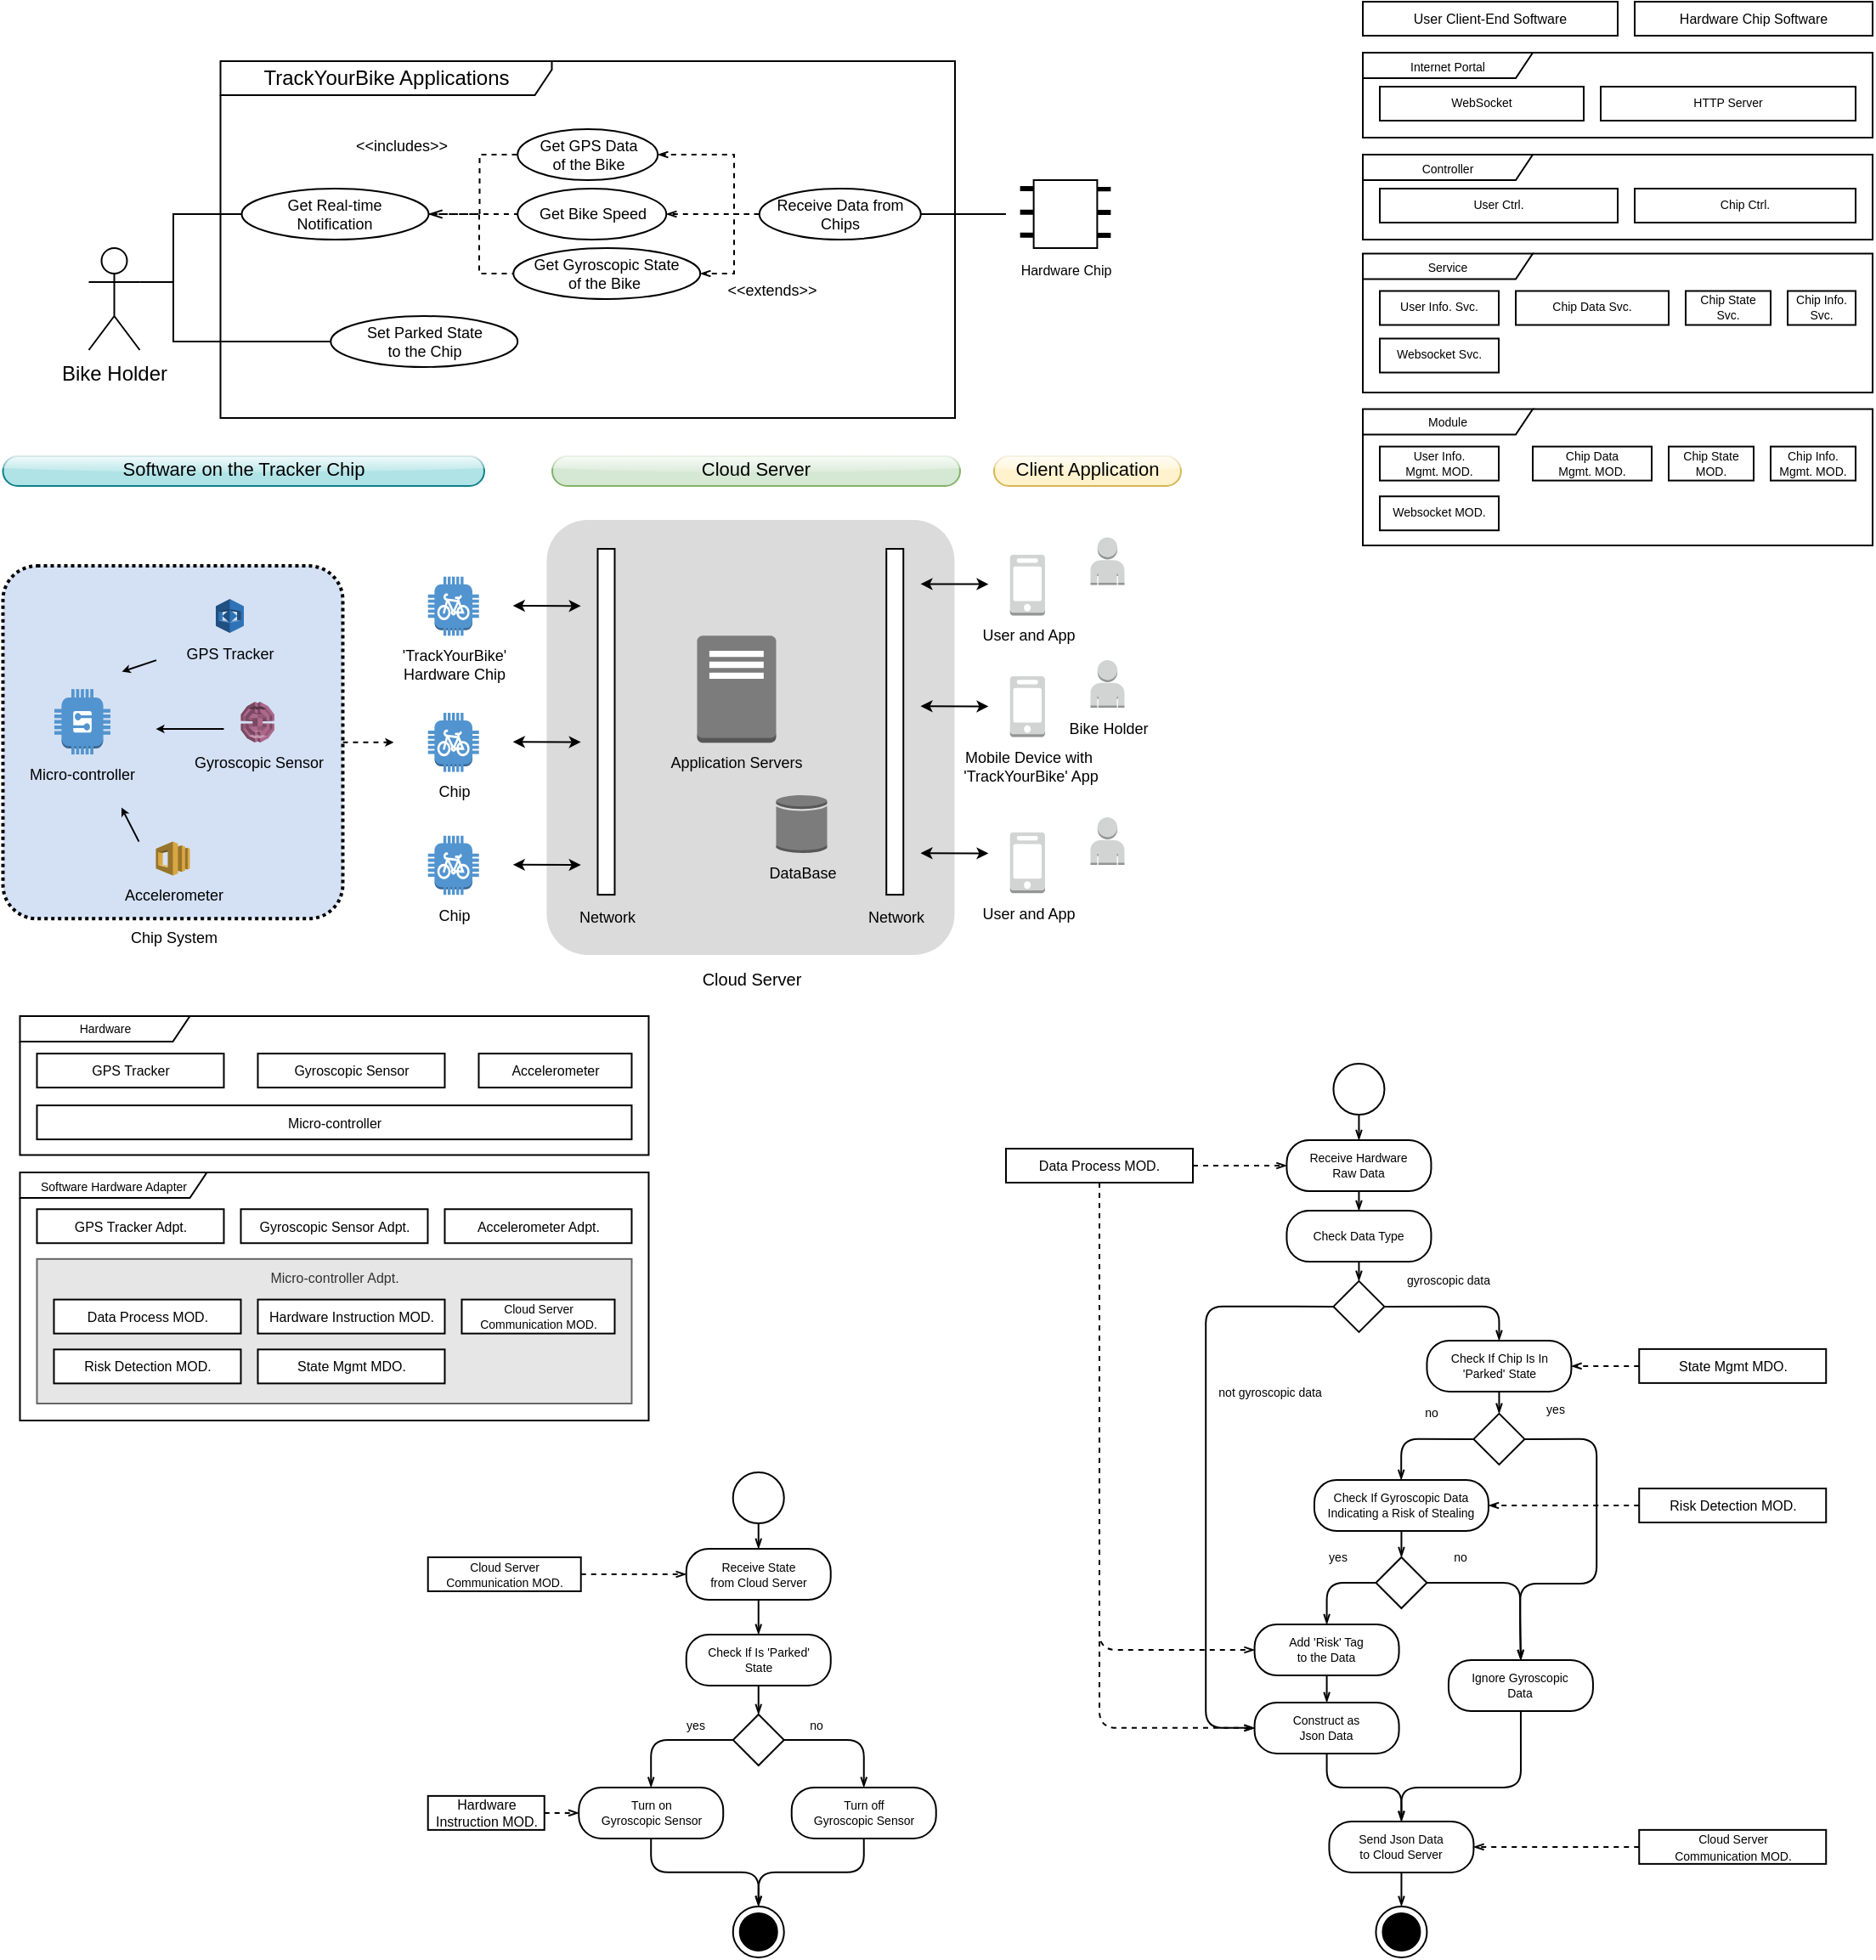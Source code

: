 <mxfile version="15.4.0" type="device" pages="2"><diagram id="r8Grfr7jQkBwMPgQjrcC" name="Page-1"><mxGraphModel dx="750" dy="560" grid="1" gridSize="10" guides="1" tooltips="1" connect="1" arrows="1" fold="1" page="1" pageScale="1" pageWidth="1169" pageHeight="827" math="0" shadow="0"><root><mxCell id="0"/><mxCell id="1" parent="0"/><mxCell id="x5etRlr5PTmT00RDVP0k-5" value="&lt;font style=&quot;font-size: 7px&quot;&gt;Hardware&lt;/font&gt;" style="shape=umlFrame;whiteSpace=wrap;html=1;fontSize=8;width=100;height=15;" parent="1" vertex="1"><mxGeometry x="29.74" y="612.06" width="370" height="81.75" as="geometry"/></mxCell><mxCell id="HV0v0A446_wF8BR24bNS-97" value="&lt;span style=&quot;font-size: 7px&quot;&gt;Module&lt;/span&gt;" style="shape=umlFrame;whiteSpace=wrap;html=1;fontSize=8;width=100;height=15;" parent="1" vertex="1"><mxGeometry x="820" y="254.75" width="300" height="80.25" as="geometry"/></mxCell><mxCell id="HV0v0A446_wF8BR24bNS-71" value="" style="rounded=1;arcSize=10;strokeColor=none;fillColor=#DBDBDB;gradientColor=none;fontSize=9;" parent="1" vertex="1"><mxGeometry x="339.74" y="320" width="240" height="256" as="geometry"/></mxCell><mxCell id="HV0v0A446_wF8BR24bNS-52" style="edgeStyle=orthogonalEdgeStyle;rounded=0;orthogonalLoop=1;jettySize=auto;html=1;exitX=1;exitY=0.5;exitDx=0;exitDy=0;fontSize=6;startArrow=none;startFill=0;endArrow=classic;endFill=1;endSize=2;dashed=1;" parent="1" source="HV0v0A446_wF8BR24bNS-36" edge="1"><mxGeometry relative="1" as="geometry"><mxPoint x="249.74" y="451.09" as="targetPoint"/></mxGeometry></mxCell><mxCell id="HV0v0A446_wF8BR24bNS-36" value="" style="rounded=1;arcSize=10;dashed=1;fillColor=#D4E1F5;gradientColor=none;dashPattern=1 1;strokeWidth=2;fontSize=6;" parent="1" vertex="1"><mxGeometry x="19.74" y="347.06" width="200" height="207.62" as="geometry"/></mxCell><mxCell id="HV0v0A446_wF8BR24bNS-2" value="TrackYourBike Applications" style="shape=umlFrame;whiteSpace=wrap;html=1;width=195;height=20;" parent="1" vertex="1"><mxGeometry x="147.75" y="50" width="432.25" height="210" as="geometry"/></mxCell><mxCell id="HV0v0A446_wF8BR24bNS-6" style="edgeStyle=orthogonalEdgeStyle;rounded=0;orthogonalLoop=1;jettySize=auto;html=1;exitX=1;exitY=0.333;exitDx=0;exitDy=0;exitPerimeter=0;entryX=0;entryY=0.5;entryDx=0;entryDy=0;fontSize=9;endArrow=none;endFill=0;" parent="1" source="HV0v0A446_wF8BR24bNS-1" target="HV0v0A446_wF8BR24bNS-5" edge="1"><mxGeometry relative="1" as="geometry"><Array as="points"><mxPoint x="120" y="180"/><mxPoint x="120" y="140"/></Array></mxGeometry></mxCell><mxCell id="HV0v0A446_wF8BR24bNS-30" style="edgeStyle=orthogonalEdgeStyle;rounded=0;orthogonalLoop=1;jettySize=auto;html=1;exitX=1;exitY=0.333;exitDx=0;exitDy=0;exitPerimeter=0;entryX=0;entryY=0.5;entryDx=0;entryDy=0;fontSize=9;endArrow=none;endFill=0;endSize=4;" parent="1" source="HV0v0A446_wF8BR24bNS-1" target="HV0v0A446_wF8BR24bNS-29" edge="1"><mxGeometry relative="1" as="geometry"><Array as="points"><mxPoint x="120" y="180"/><mxPoint x="120" y="215"/></Array></mxGeometry></mxCell><mxCell id="HV0v0A446_wF8BR24bNS-1" value="Bike Holder" style="shape=umlActor;verticalLabelPosition=bottom;verticalAlign=top;html=1;" parent="1" vertex="1"><mxGeometry x="70.25" y="160" width="30" height="60" as="geometry"/></mxCell><mxCell id="HV0v0A446_wF8BR24bNS-3" value="Get GPS Data &lt;br&gt;of the Bike" style="ellipse;whiteSpace=wrap;html=1;fontSize=9;" parent="1" vertex="1"><mxGeometry x="322.62" y="90" width="82.5" height="30" as="geometry"/></mxCell><mxCell id="HV0v0A446_wF8BR24bNS-4" value="Get Bike Speed" style="ellipse;whiteSpace=wrap;html=1;fontSize=9;" parent="1" vertex="1"><mxGeometry x="322.62" y="125" width="87.5" height="30" as="geometry"/></mxCell><mxCell id="HV0v0A446_wF8BR24bNS-9" style="edgeStyle=orthogonalEdgeStyle;rounded=0;orthogonalLoop=1;jettySize=auto;html=1;exitX=1;exitY=0.5;exitDx=0;exitDy=0;entryX=0;entryY=0.5;entryDx=0;entryDy=0;fontSize=9;endArrow=none;endFill=0;dashed=1;" parent="1" source="HV0v0A446_wF8BR24bNS-5" target="HV0v0A446_wF8BR24bNS-3" edge="1"><mxGeometry relative="1" as="geometry"><Array as="points"><mxPoint x="300.25" y="140"/><mxPoint x="300.25" y="105"/></Array></mxGeometry></mxCell><mxCell id="HV0v0A446_wF8BR24bNS-10" style="edgeStyle=orthogonalEdgeStyle;rounded=0;orthogonalLoop=1;jettySize=auto;html=1;exitX=1;exitY=0.5;exitDx=0;exitDy=0;entryX=0;entryY=0.5;entryDx=0;entryDy=0;fontSize=9;endArrow=none;endFill=0;dashed=1;startArrow=openThin;startFill=0;" parent="1" source="HV0v0A446_wF8BR24bNS-5" target="HV0v0A446_wF8BR24bNS-4" edge="1"><mxGeometry relative="1" as="geometry"><Array as="points"><mxPoint x="290.25" y="140"/><mxPoint x="290.25" y="140"/></Array></mxGeometry></mxCell><mxCell id="HV0v0A446_wF8BR24bNS-12" value="&amp;lt;&amp;lt;includes&amp;gt;&amp;gt;" style="edgeLabel;html=1;align=center;verticalAlign=middle;resizable=0;points=[];fontSize=9;" parent="HV0v0A446_wF8BR24bNS-10" vertex="1" connectable="0"><mxGeometry x="0.388" y="-2" relative="1" as="geometry"><mxPoint x="-53" y="-42" as="offset"/></mxGeometry></mxCell><mxCell id="HV0v0A446_wF8BR24bNS-11" style="edgeStyle=orthogonalEdgeStyle;rounded=0;orthogonalLoop=1;jettySize=auto;html=1;exitX=1;exitY=0.5;exitDx=0;exitDy=0;entryX=0;entryY=0.5;entryDx=0;entryDy=0;fontSize=9;endArrow=none;endFill=0;dashed=1;" parent="1" source="HV0v0A446_wF8BR24bNS-5" target="HV0v0A446_wF8BR24bNS-8" edge="1"><mxGeometry relative="1" as="geometry"><Array as="points"><mxPoint x="300" y="140"/><mxPoint x="300" y="175"/></Array></mxGeometry></mxCell><mxCell id="HV0v0A446_wF8BR24bNS-5" value="Get Real-time&lt;br style=&quot;font-size: 9px;&quot;&gt;Notification" style="ellipse;whiteSpace=wrap;html=1;fontSize=9;" parent="1" vertex="1"><mxGeometry x="160.25" y="125" width="110" height="30" as="geometry"/></mxCell><mxCell id="HV0v0A446_wF8BR24bNS-8" value="Get Gyroscopic State&lt;br&gt;of the Bike&amp;nbsp;" style="ellipse;whiteSpace=wrap;html=1;fontSize=9;" parent="1" vertex="1"><mxGeometry x="320.12" y="160" width="110" height="30" as="geometry"/></mxCell><mxCell id="HV0v0A446_wF8BR24bNS-62" style="rounded=0;orthogonalLoop=1;jettySize=auto;html=1;fontSize=9;startArrow=classic;startFill=1;endArrow=classic;endFill=1;startSize=4;endSize=4;" parent="1" edge="1"><mxGeometry relative="1" as="geometry"><mxPoint x="359.86" y="523.053" as="targetPoint"/><mxPoint x="319.86" y="522.91" as="sourcePoint"/></mxGeometry></mxCell><mxCell id="HV0v0A446_wF8BR24bNS-13" value="Chip" style="outlineConnect=0;dashed=0;verticalLabelPosition=bottom;verticalAlign=top;align=center;html=1;shape=mxgraph.aws3.bicycle;fillColor=#5294CF;gradientColor=none;fontSize=9;" parent="1" vertex="1"><mxGeometry x="269.86" y="505.82" width="30" height="34.75" as="geometry"/></mxCell><mxCell id="HV0v0A446_wF8BR24bNS-14" value="Mobile Device with&lt;br&gt;&amp;nbsp;'TrackYourBike' App" style="outlineConnect=0;dashed=0;verticalLabelPosition=bottom;verticalAlign=top;align=center;html=1;shape=mxgraph.aws3.mobile_client;fillColor=#D2D3D3;gradientColor=none;fontSize=9;" parent="1" vertex="1"><mxGeometry x="612.36" y="412" width="20.62" height="35.75" as="geometry"/></mxCell><mxCell id="HV0v0A446_wF8BR24bNS-16" value="Bike Holder" style="outlineConnect=0;dashed=0;verticalLabelPosition=bottom;verticalAlign=top;align=center;html=1;shape=mxgraph.aws3.user;fillColor=#D2D3D3;gradientColor=none;fontSize=9;" parent="1" vertex="1"><mxGeometry x="659.74" y="402.5" width="20" height="28" as="geometry"/></mxCell><mxCell id="HV0v0A446_wF8BR24bNS-25" style="edgeStyle=orthogonalEdgeStyle;rounded=1;orthogonalLoop=1;jettySize=auto;html=1;fontSize=9;endArrow=classic;endFill=1;endSize=2;" parent="1" edge="1"><mxGeometry relative="1" as="geometry"><mxPoint x="109.74" y="443.02" as="targetPoint"/><mxPoint x="149.74" y="443.02" as="sourcePoint"/></mxGeometry></mxCell><mxCell id="HV0v0A446_wF8BR24bNS-19" value="Gyroscopic Sensor" style="outlineConnect=0;dashed=0;verticalLabelPosition=bottom;verticalAlign=top;align=center;html=1;shape=mxgraph.aws3.pinpoint;fillColor=#AD688B;gradientColor=none;fontSize=9;" parent="1" vertex="1"><mxGeometry x="159.74" y="427.06" width="19.75" height="24" as="geometry"/></mxCell><mxCell id="HV0v0A446_wF8BR24bNS-24" style="rounded=1;orthogonalLoop=1;jettySize=auto;html=1;fontSize=9;endArrow=classic;endFill=1;endSize=2;" parent="1" edge="1"><mxGeometry relative="1" as="geometry"><mxPoint x="89.74" y="409.31" as="targetPoint"/><mxPoint x="109.99" y="402.56" as="sourcePoint"/></mxGeometry></mxCell><mxCell id="HV0v0A446_wF8BR24bNS-20" value="GPS Tracker" style="outlineConnect=0;dashed=0;verticalLabelPosition=bottom;verticalAlign=top;align=center;html=1;shape=mxgraph.aws3.rekognition;fillColor=#2E73B8;gradientColor=none;fontSize=9;" parent="1" vertex="1"><mxGeometry x="144.99" y="366.56" width="16.5" height="20" as="geometry"/></mxCell><mxCell id="HV0v0A446_wF8BR24bNS-23" style="rounded=1;orthogonalLoop=1;jettySize=auto;html=1;fontSize=9;endArrow=classic;endFill=1;endSize=2;" parent="1" edge="1"><mxGeometry relative="1" as="geometry"><mxPoint x="89.49" y="489.31" as="targetPoint"/><mxPoint x="99.74" y="509.31" as="sourcePoint"/></mxGeometry></mxCell><mxCell id="HV0v0A446_wF8BR24bNS-21" value="Accelerometer" style="outlineConnect=0;dashed=0;verticalLabelPosition=bottom;verticalAlign=top;align=center;html=1;shape=mxgraph.aws3.swf;fillColor=#D9A741;gradientColor=none;fontSize=9;" parent="1" vertex="1"><mxGeometry x="109.74" y="509.31" width="20" height="20" as="geometry"/></mxCell><mxCell id="HV0v0A446_wF8BR24bNS-29" value="Set Parked State&lt;br&gt;to the Chip" style="ellipse;whiteSpace=wrap;html=1;fontSize=9;" parent="1" vertex="1"><mxGeometry x="212.62" y="200" width="110" height="30" as="geometry"/></mxCell><mxCell id="HV0v0A446_wF8BR24bNS-33" value="Application Servers" style="outlineConnect=0;dashed=0;verticalLabelPosition=bottom;verticalAlign=top;align=center;html=1;shape=mxgraph.aws3.traditional_server;fillColor=#7D7C7C;gradientColor=none;fontSize=9;" parent="1" vertex="1"><mxGeometry x="428.24" y="388.12" width="46.5" height="63" as="geometry"/></mxCell><mxCell id="HV0v0A446_wF8BR24bNS-37" value="&lt;span style=&quot;font-size: 9px&quot;&gt;Micro-controller&lt;/span&gt;" style="outlineConnect=0;dashed=0;verticalLabelPosition=bottom;verticalAlign=top;align=center;html=1;shape=mxgraph.aws3.generic;fillColor=#5294CF;gradientColor=none;fontSize=6;" parent="1" vertex="1"><mxGeometry x="49.99" y="419.56" width="33" height="38.5" as="geometry"/></mxCell><mxCell id="HV0v0A446_wF8BR24bNS-40" value="'TrackYourBike' &lt;br&gt;Hardware Chip" style="outlineConnect=0;dashed=0;verticalLabelPosition=bottom;verticalAlign=top;align=center;html=1;shape=mxgraph.aws3.bicycle;fillColor=#5294CF;gradientColor=none;fontSize=9;" parent="1" vertex="1"><mxGeometry x="269.86" y="353.37" width="30" height="34.75" as="geometry"/></mxCell><mxCell id="HV0v0A446_wF8BR24bNS-41" value="Chip" style="outlineConnect=0;dashed=0;verticalLabelPosition=bottom;verticalAlign=top;align=center;html=1;shape=mxgraph.aws3.bicycle;fillColor=#5294CF;gradientColor=none;fontSize=9;" parent="1" vertex="1"><mxGeometry x="269.86" y="433.5" width="30" height="34.75" as="geometry"/></mxCell><mxCell id="HV0v0A446_wF8BR24bNS-42" value="User and App" style="outlineConnect=0;dashed=0;verticalLabelPosition=bottom;verticalAlign=top;align=center;html=1;shape=mxgraph.aws3.mobile_client;fillColor=#D2D3D3;gradientColor=none;fontSize=9;" parent="1" vertex="1"><mxGeometry x="612.36" y="503.87" width="20.62" height="35.75" as="geometry"/></mxCell><mxCell id="HV0v0A446_wF8BR24bNS-43" value="" style="outlineConnect=0;dashed=0;verticalLabelPosition=bottom;verticalAlign=top;align=center;html=1;shape=mxgraph.aws3.user;fillColor=#D2D3D3;gradientColor=none;fontSize=9;" parent="1" vertex="1"><mxGeometry x="659.74" y="495" width="20" height="28" as="geometry"/></mxCell><mxCell id="HV0v0A446_wF8BR24bNS-44" value="User and App" style="outlineConnect=0;dashed=0;verticalLabelPosition=bottom;verticalAlign=top;align=center;html=1;shape=mxgraph.aws3.mobile_client;fillColor=#D2D3D3;gradientColor=none;fontSize=9;" parent="1" vertex="1"><mxGeometry x="612.36" y="340.5" width="20.62" height="35.75" as="geometry"/></mxCell><mxCell id="HV0v0A446_wF8BR24bNS-45" value="" style="outlineConnect=0;dashed=0;verticalLabelPosition=bottom;verticalAlign=top;align=center;html=1;shape=mxgraph.aws3.user;fillColor=#D2D3D3;gradientColor=none;fontSize=9;" parent="1" vertex="1"><mxGeometry x="659.74" y="330.25" width="20" height="28" as="geometry"/></mxCell><mxCell id="HV0v0A446_wF8BR24bNS-54" value="&lt;font style=&quot;font-size: 9px&quot;&gt;DataBase&lt;/font&gt;" style="outlineConnect=0;dashed=0;verticalLabelPosition=bottom;verticalAlign=top;align=center;html=1;shape=mxgraph.aws3.generic_database;fillColor=#7D7C7C;gradientColor=none;fontSize=6;" parent="1" vertex="1"><mxGeometry x="474.74" y="481.5" width="30" height="34.5" as="geometry"/></mxCell><mxCell id="HV0v0A446_wF8BR24bNS-60" value="" style="whiteSpace=wrap;html=1;fontSize=9;" parent="1" vertex="1"><mxGeometry x="369.74" y="337" width="10" height="203.57" as="geometry"/></mxCell><mxCell id="HV0v0A446_wF8BR24bNS-61" value="Network" style="text;html=1;resizable=0;autosize=1;align=center;verticalAlign=middle;points=[];fillColor=none;strokeColor=none;rounded=0;fontSize=9;" parent="1" vertex="1"><mxGeometry x="349.74" y="544" width="50" height="20" as="geometry"/></mxCell><mxCell id="HV0v0A446_wF8BR24bNS-63" style="rounded=0;orthogonalLoop=1;jettySize=auto;html=1;fontSize=9;startArrow=classic;startFill=1;endArrow=classic;endFill=1;startSize=4;endSize=4;" parent="1" edge="1"><mxGeometry relative="1" as="geometry"><mxPoint x="359.86" y="450.733" as="targetPoint"/><mxPoint x="319.86" y="450.59" as="sourcePoint"/></mxGeometry></mxCell><mxCell id="HV0v0A446_wF8BR24bNS-64" style="rounded=0;orthogonalLoop=1;jettySize=auto;html=1;fontSize=9;startArrow=classic;startFill=1;endArrow=classic;endFill=1;startSize=4;endSize=4;" parent="1" edge="1"><mxGeometry relative="1" as="geometry"><mxPoint x="359.86" y="370.603" as="targetPoint"/><mxPoint x="319.86" y="370.46" as="sourcePoint"/></mxGeometry></mxCell><mxCell id="HV0v0A446_wF8BR24bNS-65" style="rounded=0;orthogonalLoop=1;jettySize=auto;html=1;fontSize=9;startArrow=classic;startFill=1;endArrow=classic;endFill=1;startSize=4;endSize=4;" parent="1" edge="1"><mxGeometry relative="1" as="geometry"><mxPoint x="599.74" y="516.213" as="targetPoint"/><mxPoint x="559.74" y="516.07" as="sourcePoint"/></mxGeometry></mxCell><mxCell id="HV0v0A446_wF8BR24bNS-66" value="" style="whiteSpace=wrap;html=1;fontSize=9;" parent="1" vertex="1"><mxGeometry x="539.62" y="337" width="10" height="203.57" as="geometry"/></mxCell><mxCell id="HV0v0A446_wF8BR24bNS-67" value="Network" style="text;html=1;resizable=0;autosize=1;align=center;verticalAlign=middle;points=[];fillColor=none;strokeColor=none;rounded=0;fontSize=9;" parent="1" vertex="1"><mxGeometry x="519.62" y="544" width="50" height="20" as="geometry"/></mxCell><mxCell id="HV0v0A446_wF8BR24bNS-68" style="rounded=0;orthogonalLoop=1;jettySize=auto;html=1;fontSize=9;startArrow=classic;startFill=1;endArrow=classic;endFill=1;startSize=4;endSize=4;" parent="1" edge="1"><mxGeometry relative="1" as="geometry"><mxPoint x="599.74" y="429.723" as="targetPoint"/><mxPoint x="559.74" y="429.58" as="sourcePoint"/></mxGeometry></mxCell><mxCell id="HV0v0A446_wF8BR24bNS-69" style="rounded=0;orthogonalLoop=1;jettySize=auto;html=1;fontSize=9;startArrow=classic;startFill=1;endArrow=classic;endFill=1;startSize=4;endSize=4;" parent="1" edge="1"><mxGeometry relative="1" as="geometry"><mxPoint x="599.74" y="357.823" as="targetPoint"/><mxPoint x="559.74" y="357.68" as="sourcePoint"/></mxGeometry></mxCell><mxCell id="HV0v0A446_wF8BR24bNS-72" value="Chip System" style="text;html=1;resizable=0;autosize=1;align=center;verticalAlign=middle;points=[];fillColor=none;strokeColor=none;rounded=0;fontSize=9;" parent="1" vertex="1"><mxGeometry x="84.74" y="556" width="70" height="20" as="geometry"/></mxCell><mxCell id="HV0v0A446_wF8BR24bNS-75" style="edgeStyle=none;rounded=0;orthogonalLoop=1;jettySize=auto;html=1;exitX=1;exitY=0.5;exitDx=0;exitDy=0;entryX=0;entryY=0.333;entryDx=0;entryDy=0;entryPerimeter=0;fontSize=9;startArrow=none;startFill=0;endArrow=none;endFill=0;startSize=4;endSize=4;" parent="1" source="HV0v0A446_wF8BR24bNS-74" edge="1"><mxGeometry relative="1" as="geometry"><mxPoint x="610" y="140.0" as="targetPoint"/></mxGeometry></mxCell><mxCell id="HV0v0A446_wF8BR24bNS-80" style="edgeStyle=orthogonalEdgeStyle;rounded=0;orthogonalLoop=1;jettySize=auto;html=1;exitX=0;exitY=0.5;exitDx=0;exitDy=0;entryX=1;entryY=0.5;entryDx=0;entryDy=0;dashed=1;fontSize=9;startArrow=none;startFill=0;endArrow=openThin;endFill=0;startSize=4;endSize=4;" parent="1" source="HV0v0A446_wF8BR24bNS-74" target="HV0v0A446_wF8BR24bNS-3" edge="1"><mxGeometry relative="1" as="geometry"><Array as="points"><mxPoint x="450" y="140"/><mxPoint x="450" y="105"/></Array></mxGeometry></mxCell><mxCell id="HV0v0A446_wF8BR24bNS-81" style="edgeStyle=orthogonalEdgeStyle;rounded=0;orthogonalLoop=1;jettySize=auto;html=1;exitX=0;exitY=0.5;exitDx=0;exitDy=0;entryX=1;entryY=0.5;entryDx=0;entryDy=0;dashed=1;fontSize=9;startArrow=none;startFill=0;endArrow=openThin;endFill=0;startSize=4;endSize=4;" parent="1" source="HV0v0A446_wF8BR24bNS-74" target="HV0v0A446_wF8BR24bNS-4" edge="1"><mxGeometry relative="1" as="geometry"/></mxCell><mxCell id="HV0v0A446_wF8BR24bNS-82" style="edgeStyle=orthogonalEdgeStyle;rounded=0;orthogonalLoop=1;jettySize=auto;html=1;exitX=0;exitY=0.5;exitDx=0;exitDy=0;entryX=1;entryY=0.5;entryDx=0;entryDy=0;dashed=1;fontSize=9;startArrow=none;startFill=0;endArrow=openThin;endFill=0;startSize=4;endSize=4;" parent="1" source="HV0v0A446_wF8BR24bNS-74" target="HV0v0A446_wF8BR24bNS-8" edge="1"><mxGeometry relative="1" as="geometry"><Array as="points"><mxPoint x="450" y="140"/><mxPoint x="450" y="175"/></Array></mxGeometry></mxCell><mxCell id="HV0v0A446_wF8BR24bNS-83" value="&amp;lt;&amp;lt;extends&amp;gt;&amp;gt;" style="edgeLabel;html=1;align=center;verticalAlign=middle;resizable=0;points=[];fontSize=9;" parent="HV0v0A446_wF8BR24bNS-82" vertex="1" connectable="0"><mxGeometry x="-0.783" y="-1" relative="1" as="geometry"><mxPoint x="14" y="46" as="offset"/></mxGeometry></mxCell><mxCell id="HV0v0A446_wF8BR24bNS-74" value="Receive Data from&lt;br&gt;Chips" style="ellipse;whiteSpace=wrap;html=1;fontSize=9;" parent="1" vertex="1"><mxGeometry x="464.88" y="125" width="95" height="30" as="geometry"/></mxCell><mxCell id="HV0v0A446_wF8BR24bNS-84" value="User Client-End Software" style="whiteSpace=wrap;html=1;fontSize=8;" parent="1" vertex="1"><mxGeometry x="820" y="15" width="150" height="20" as="geometry"/></mxCell><mxCell id="HV0v0A446_wF8BR24bNS-85" value="Hardware Chip Software" style="whiteSpace=wrap;html=1;fontSize=8;" parent="1" vertex="1"><mxGeometry x="980" y="15" width="140" height="20" as="geometry"/></mxCell><mxCell id="HV0v0A446_wF8BR24bNS-86" value="&lt;font style=&quot;font-size: 7px&quot;&gt;Internet Portal&lt;/font&gt;" style="shape=umlFrame;whiteSpace=wrap;html=1;fontSize=8;width=100;height=15;" parent="1" vertex="1"><mxGeometry x="820" y="45.0" width="300" height="50" as="geometry"/></mxCell><mxCell id="HV0v0A446_wF8BR24bNS-87" value="WebSocket" style="whiteSpace=wrap;html=1;fontSize=7;" parent="1" vertex="1"><mxGeometry x="830" y="65.0" width="120" height="20" as="geometry"/></mxCell><mxCell id="HV0v0A446_wF8BR24bNS-88" value="HTTP Server" style="whiteSpace=wrap;html=1;fontSize=7;" parent="1" vertex="1"><mxGeometry x="960" y="65.0" width="150" height="20" as="geometry"/></mxCell><mxCell id="HV0v0A446_wF8BR24bNS-89" value="&lt;span style=&quot;font-size: 7px&quot;&gt;Controller&lt;/span&gt;" style="shape=umlFrame;whiteSpace=wrap;html=1;fontSize=8;width=100;height=15;" parent="1" vertex="1"><mxGeometry x="820" y="105.0" width="300" height="50" as="geometry"/></mxCell><mxCell id="HV0v0A446_wF8BR24bNS-90" value="User Ctrl." style="whiteSpace=wrap;html=1;fontSize=7;" parent="1" vertex="1"><mxGeometry x="830" y="125.0" width="140" height="20" as="geometry"/></mxCell><mxCell id="HV0v0A446_wF8BR24bNS-91" value="Chip Ctrl." style="whiteSpace=wrap;html=1;fontSize=7;" parent="1" vertex="1"><mxGeometry x="980" y="125.0" width="130" height="20" as="geometry"/></mxCell><mxCell id="HV0v0A446_wF8BR24bNS-92" value="&lt;span style=&quot;font-size: 7px&quot;&gt;Service&lt;/span&gt;" style="shape=umlFrame;whiteSpace=wrap;html=1;fontSize=8;width=100;height=15;" parent="1" vertex="1"><mxGeometry x="820" y="163.25" width="300" height="81.75" as="geometry"/></mxCell><mxCell id="HV0v0A446_wF8BR24bNS-93" value="User Info. Svc." style="whiteSpace=wrap;html=1;fontSize=7;" parent="1" vertex="1"><mxGeometry x="830" y="185.25" width="70" height="20" as="geometry"/></mxCell><mxCell id="HV0v0A446_wF8BR24bNS-94" value="Websocket Svc." style="whiteSpace=wrap;html=1;fontSize=7;" parent="1" vertex="1"><mxGeometry x="830" y="213.25" width="70" height="20" as="geometry"/></mxCell><mxCell id="HV0v0A446_wF8BR24bNS-95" value="Chip State Svc." style="whiteSpace=wrap;html=1;fontSize=7;" parent="1" vertex="1"><mxGeometry x="1010" y="185.25" width="50" height="20" as="geometry"/></mxCell><mxCell id="HV0v0A446_wF8BR24bNS-96" value="Chip Info. Svc." style="whiteSpace=wrap;html=1;fontSize=7;" parent="1" vertex="1"><mxGeometry x="1070" y="185.25" width="40" height="20" as="geometry"/></mxCell><mxCell id="HV0v0A446_wF8BR24bNS-98" value="User Info. &lt;br&gt;Mgmt. MOD." style="whiteSpace=wrap;html=1;fontSize=7;" parent="1" vertex="1"><mxGeometry x="830" y="276.81" width="70" height="20" as="geometry"/></mxCell><mxCell id="HV0v0A446_wF8BR24bNS-100" value="Chip State MOD." style="whiteSpace=wrap;html=1;fontSize=7;" parent="1" vertex="1"><mxGeometry x="1000" y="276.81" width="50" height="20" as="geometry"/></mxCell><mxCell id="HV0v0A446_wF8BR24bNS-101" value="Chip Info. &lt;br&gt;Mgmt. MOD." style="whiteSpace=wrap;html=1;fontSize=7;" parent="1" vertex="1"><mxGeometry x="1060" y="276.81" width="50" height="20" as="geometry"/></mxCell><mxCell id="HV0v0A446_wF8BR24bNS-102" value="Chip Data Svc." style="whiteSpace=wrap;html=1;fontSize=7;" parent="1" vertex="1"><mxGeometry x="910" y="185.25" width="90" height="20" as="geometry"/></mxCell><mxCell id="HV0v0A446_wF8BR24bNS-103" value="Websocket MOD." style="whiteSpace=wrap;html=1;fontSize=7;" parent="1" vertex="1"><mxGeometry x="830" y="306.12" width="70" height="20" as="geometry"/></mxCell><mxCell id="HV0v0A446_wF8BR24bNS-104" value="Chip Data &lt;br&gt;Mgmt. MOD." style="whiteSpace=wrap;html=1;fontSize=7;" parent="1" vertex="1"><mxGeometry x="920" y="276.81" width="70" height="20" as="geometry"/></mxCell><mxCell id="zysMyvBaGPmahL8x9-ZP-1" style="edgeStyle=orthogonalEdgeStyle;rounded=0;orthogonalLoop=1;jettySize=auto;html=1;exitX=0.5;exitY=1;exitDx=0;exitDy=0;entryX=0.5;entryY=0;entryDx=0;entryDy=0;fontSize=7;startArrow=none;startFill=0;endArrow=openThin;endFill=0;startSize=4;endSize=4;" parent="1" source="zysMyvBaGPmahL8x9-ZP-2" target="zysMyvBaGPmahL8x9-ZP-4" edge="1"><mxGeometry relative="1" as="geometry"/></mxCell><mxCell id="zysMyvBaGPmahL8x9-ZP-2" value="" style="ellipse;fillColor=#ffffff;strokeColor=#000000;fontSize=7;" parent="1" vertex="1"><mxGeometry x="802.72" y="640" width="30" height="30" as="geometry"/></mxCell><mxCell id="zysMyvBaGPmahL8x9-ZP-3" style="edgeStyle=orthogonalEdgeStyle;rounded=0;orthogonalLoop=1;jettySize=auto;html=1;exitX=0.5;exitY=1;exitDx=0;exitDy=0;entryX=0.5;entryY=0;entryDx=0;entryDy=0;fontSize=7;startArrow=none;startFill=0;endArrow=openThin;endFill=0;startSize=4;endSize=4;" parent="1" source="zysMyvBaGPmahL8x9-ZP-4" target="zysMyvBaGPmahL8x9-ZP-6" edge="1"><mxGeometry relative="1" as="geometry"/></mxCell><mxCell id="zysMyvBaGPmahL8x9-ZP-4" value="Receive Hardware&lt;br&gt;Raw Data" style="whiteSpace=wrap;html=1;fontSize=7;gradientColor=#ffffff;rounded=1;shadow=0;sketch=0;arcSize=44;" parent="1" vertex="1"><mxGeometry x="775.22" y="685" width="85" height="30" as="geometry"/></mxCell><mxCell id="zysMyvBaGPmahL8x9-ZP-5" style="edgeStyle=orthogonalEdgeStyle;rounded=0;orthogonalLoop=1;jettySize=auto;html=1;exitX=0.5;exitY=1;exitDx=0;exitDy=0;entryX=0.5;entryY=0;entryDx=0;entryDy=0;fontSize=7;startArrow=none;startFill=0;endArrow=openThin;endFill=0;startSize=4;endSize=4;" parent="1" source="zysMyvBaGPmahL8x9-ZP-6" target="zysMyvBaGPmahL8x9-ZP-11" edge="1"><mxGeometry relative="1" as="geometry"/></mxCell><mxCell id="zysMyvBaGPmahL8x9-ZP-6" value="Check Data Type" style="whiteSpace=wrap;html=1;fontSize=7;gradientColor=#ffffff;rounded=1;shadow=0;sketch=0;arcSize=44;" parent="1" vertex="1"><mxGeometry x="775.22" y="726.56" width="85" height="30" as="geometry"/></mxCell><mxCell id="zysMyvBaGPmahL8x9-ZP-7" style="edgeStyle=orthogonalEdgeStyle;rounded=1;orthogonalLoop=1;jettySize=auto;html=1;exitX=1;exitY=0.5;exitDx=0;exitDy=0;entryX=0.5;entryY=0;entryDx=0;entryDy=0;fontSize=7;startArrow=none;startFill=0;endArrow=openThin;endFill=0;startSize=4;endSize=4;" parent="1" source="zysMyvBaGPmahL8x9-ZP-11" target="zysMyvBaGPmahL8x9-ZP-15" edge="1"><mxGeometry relative="1" as="geometry"><mxPoint x="902.72" y="825" as="targetPoint"/></mxGeometry></mxCell><mxCell id="zysMyvBaGPmahL8x9-ZP-8" value="gyroscopic data" style="edgeLabel;html=1;align=center;verticalAlign=middle;resizable=0;points=[];fontSize=7;" parent="zysMyvBaGPmahL8x9-ZP-7" vertex="1" connectable="0"><mxGeometry x="-0.158" y="2" relative="1" as="geometry"><mxPoint y="-13" as="offset"/></mxGeometry></mxCell><mxCell id="zysMyvBaGPmahL8x9-ZP-9" style="edgeStyle=orthogonalEdgeStyle;rounded=1;orthogonalLoop=1;jettySize=auto;html=1;exitX=0;exitY=0.5;exitDx=0;exitDy=0;entryX=0;entryY=0.5;entryDx=0;entryDy=0;fontSize=7;startArrow=none;startFill=0;endArrow=openThin;endFill=0;startSize=4;endSize=4;" parent="1" source="zysMyvBaGPmahL8x9-ZP-11" target="zysMyvBaGPmahL8x9-ZP-13" edge="1"><mxGeometry relative="1" as="geometry"><Array as="points"><mxPoint x="727.62" y="782.94"/><mxPoint x="727.62" y="1030.94"/></Array></mxGeometry></mxCell><mxCell id="zysMyvBaGPmahL8x9-ZP-10" value="not gyroscopic data" style="edgeLabel;html=1;align=center;verticalAlign=middle;resizable=0;points=[];fontSize=7;" parent="zysMyvBaGPmahL8x9-ZP-9" vertex="1" connectable="0"><mxGeometry x="-0.309" relative="1" as="geometry"><mxPoint x="37" y="4" as="offset"/></mxGeometry></mxCell><mxCell id="zysMyvBaGPmahL8x9-ZP-11" value="" style="rhombus;rounded=0;shadow=0;sketch=0;fontSize=7;strokeColor=default;fillColor=default;gradientColor=#ffffff;" parent="1" vertex="1"><mxGeometry x="802.72" y="767.94" width="30" height="30" as="geometry"/></mxCell><mxCell id="OcSFO94tRI5RRtBITnr1-47" style="edgeStyle=orthogonalEdgeStyle;rounded=1;orthogonalLoop=1;jettySize=auto;html=1;exitX=0.5;exitY=1;exitDx=0;exitDy=0;entryX=0.5;entryY=0;entryDx=0;entryDy=0;fontSize=7;endArrow=openThin;endFill=0;startSize=4;endSize=4;" parent="1" source="zysMyvBaGPmahL8x9-ZP-13" target="OcSFO94tRI5RRtBITnr1-46" edge="1"><mxGeometry relative="1" as="geometry"><Array as="points"><mxPoint x="798.62" y="1065.94"/><mxPoint x="842.62" y="1065.94"/></Array></mxGeometry></mxCell><mxCell id="zysMyvBaGPmahL8x9-ZP-13" value="Construct as&lt;br&gt;Json Data" style="whiteSpace=wrap;html=1;fontSize=7;gradientColor=#ffffff;rounded=1;shadow=0;sketch=0;arcSize=44;" parent="1" vertex="1"><mxGeometry x="756.29" y="1015.94" width="85" height="30" as="geometry"/></mxCell><mxCell id="zysMyvBaGPmahL8x9-ZP-14" style="edgeStyle=orthogonalEdgeStyle;rounded=1;orthogonalLoop=1;jettySize=auto;html=1;exitX=0.5;exitY=1;exitDx=0;exitDy=0;entryX=0.5;entryY=0;entryDx=0;entryDy=0;fontSize=7;startArrow=none;startFill=0;endArrow=openThin;endFill=0;startSize=4;endSize=4;" parent="1" source="zysMyvBaGPmahL8x9-ZP-15" target="zysMyvBaGPmahL8x9-ZP-20" edge="1"><mxGeometry relative="1" as="geometry"/></mxCell><mxCell id="zysMyvBaGPmahL8x9-ZP-15" value="Check If Chip Is In &lt;br&gt;'Parked' State" style="whiteSpace=wrap;html=1;fontSize=7;gradientColor=#ffffff;rounded=1;shadow=0;sketch=0;arcSize=44;" parent="1" vertex="1"><mxGeometry x="857.72" y="802.94" width="85" height="30" as="geometry"/></mxCell><mxCell id="zysMyvBaGPmahL8x9-ZP-16" style="edgeStyle=orthogonalEdgeStyle;rounded=1;orthogonalLoop=1;jettySize=auto;html=1;exitX=0;exitY=0.5;exitDx=0;exitDy=0;entryX=0.5;entryY=0;entryDx=0;entryDy=0;fontSize=7;startArrow=none;startFill=0;endArrow=openThin;endFill=0;startSize=4;endSize=4;" parent="1" source="zysMyvBaGPmahL8x9-ZP-20" target="zysMyvBaGPmahL8x9-ZP-25" edge="1"><mxGeometry relative="1" as="geometry"><Array as="points"><mxPoint x="842.6" y="885"/><mxPoint x="842.6" y="900"/></Array></mxGeometry></mxCell><mxCell id="zysMyvBaGPmahL8x9-ZP-17" value="no" style="edgeLabel;html=1;align=center;verticalAlign=middle;resizable=0;points=[];fontSize=7;" parent="zysMyvBaGPmahL8x9-ZP-16" vertex="1" connectable="0"><mxGeometry x="-0.079" relative="1" as="geometry"><mxPoint x="6" y="-15" as="offset"/></mxGeometry></mxCell><mxCell id="zysMyvBaGPmahL8x9-ZP-18" style="edgeStyle=orthogonalEdgeStyle;rounded=1;orthogonalLoop=1;jettySize=auto;html=1;exitX=1;exitY=0.5;exitDx=0;exitDy=0;fontSize=7;startArrow=none;startFill=0;endArrow=openThin;endFill=0;startSize=4;endSize=4;entryX=0.5;entryY=0;entryDx=0;entryDy=0;" parent="1" source="zysMyvBaGPmahL8x9-ZP-20" target="zysMyvBaGPmahL8x9-ZP-22" edge="1"><mxGeometry relative="1" as="geometry"><Array as="points"><mxPoint x="957.62" y="860.94"/><mxPoint x="957.62" y="945.94"/><mxPoint x="912.62" y="945.94"/><mxPoint x="912.62" y="969.94"/></Array></mxGeometry></mxCell><mxCell id="zysMyvBaGPmahL8x9-ZP-19" value="yes" style="edgeLabel;html=1;align=center;verticalAlign=middle;resizable=0;points=[];fontSize=7;" parent="zysMyvBaGPmahL8x9-ZP-18" vertex="1" connectable="0"><mxGeometry x="-0.474" relative="1" as="geometry"><mxPoint x="-25" y="-32" as="offset"/></mxGeometry></mxCell><mxCell id="zysMyvBaGPmahL8x9-ZP-20" value="" style="rhombus;rounded=0;shadow=0;sketch=0;fontSize=7;strokeColor=default;fillColor=default;gradientColor=#ffffff;" parent="1" vertex="1"><mxGeometry x="885.22" y="845.94" width="30" height="30" as="geometry"/></mxCell><mxCell id="OcSFO94tRI5RRtBITnr1-48" style="edgeStyle=orthogonalEdgeStyle;rounded=1;orthogonalLoop=1;jettySize=auto;html=1;exitX=0.5;exitY=1;exitDx=0;exitDy=0;entryX=0.5;entryY=0;entryDx=0;entryDy=0;fontSize=7;endArrow=openThin;endFill=0;startSize=4;endSize=4;" parent="1" source="zysMyvBaGPmahL8x9-ZP-22" target="OcSFO94tRI5RRtBITnr1-46" edge="1"><mxGeometry relative="1" as="geometry"><Array as="points"><mxPoint x="912.62" y="1065.94"/><mxPoint x="842.62" y="1065.94"/></Array></mxGeometry></mxCell><mxCell id="zysMyvBaGPmahL8x9-ZP-22" value="Ignore Gyroscopic&lt;br&gt;Data" style="whiteSpace=wrap;html=1;fontSize=7;gradientColor=#ffffff;rounded=1;shadow=0;sketch=0;arcSize=44;" parent="1" vertex="1"><mxGeometry x="870.47" y="991" width="85" height="30" as="geometry"/></mxCell><mxCell id="zysMyvBaGPmahL8x9-ZP-23" value="" style="ellipse;html=1;shape=endState;fillColor=#000000;strokeColor=#000000;rounded=0;shadow=0;sketch=0;fontSize=7;" parent="1" vertex="1"><mxGeometry x="827.72" y="1135.94" width="30" height="30" as="geometry"/></mxCell><mxCell id="zysMyvBaGPmahL8x9-ZP-24" style="edgeStyle=orthogonalEdgeStyle;rounded=1;orthogonalLoop=1;jettySize=auto;html=1;exitX=0.5;exitY=1;exitDx=0;exitDy=0;entryX=0.5;entryY=0;entryDx=0;entryDy=0;fontSize=7;startArrow=none;startFill=0;endArrow=openThin;endFill=0;startSize=4;endSize=4;" parent="1" source="zysMyvBaGPmahL8x9-ZP-25" target="zysMyvBaGPmahL8x9-ZP-29" edge="1"><mxGeometry relative="1" as="geometry"/></mxCell><mxCell id="zysMyvBaGPmahL8x9-ZP-25" value="Check If Gyroscopic Data&lt;br&gt;Indicating a Risk of Stealing" style="whiteSpace=wrap;html=1;fontSize=7;gradientColor=#ffffff;rounded=1;shadow=0;sketch=0;arcSize=44;" parent="1" vertex="1"><mxGeometry x="791.47" y="885" width="102.5" height="30" as="geometry"/></mxCell><mxCell id="zysMyvBaGPmahL8x9-ZP-28" value="yes" style="edgeStyle=orthogonalEdgeStyle;rounded=1;orthogonalLoop=1;jettySize=auto;html=1;exitX=0;exitY=0.5;exitDx=0;exitDy=0;fontSize=7;startArrow=none;startFill=0;endArrow=openThin;endFill=0;startSize=4;endSize=4;entryX=0.5;entryY=0;entryDx=0;entryDy=0;" parent="1" source="zysMyvBaGPmahL8x9-ZP-29" target="OcSFO94tRI5RRtBITnr1-6" edge="1"><mxGeometry x="-0.146" y="-15" relative="1" as="geometry"><Array as="points"/><mxPoint as="offset"/><mxPoint x="797.6" y="990" as="targetPoint"/></mxGeometry></mxCell><mxCell id="OcSFO94tRI5RRtBITnr1-3" style="edgeStyle=orthogonalEdgeStyle;rounded=1;orthogonalLoop=1;jettySize=auto;html=1;exitX=1;exitY=0.5;exitDx=0;exitDy=0;entryX=0.5;entryY=0;entryDx=0;entryDy=0;fontSize=7;endArrow=openThin;endFill=0;startSize=4;endSize=4;" parent="1" source="zysMyvBaGPmahL8x9-ZP-29" target="zysMyvBaGPmahL8x9-ZP-22" edge="1"><mxGeometry relative="1" as="geometry"><Array as="points"><mxPoint x="912.62" y="945.94"/><mxPoint x="912.62" y="969.94"/></Array></mxGeometry></mxCell><mxCell id="OcSFO94tRI5RRtBITnr1-4" value="no" style="edgeLabel;html=1;align=center;verticalAlign=middle;resizable=0;points=[];fontSize=7;" parent="OcSFO94tRI5RRtBITnr1-3" vertex="1" connectable="0"><mxGeometry x="-0.342" y="1" relative="1" as="geometry"><mxPoint x="-14" y="-14" as="offset"/></mxGeometry></mxCell><mxCell id="zysMyvBaGPmahL8x9-ZP-29" value="" style="rhombus;rounded=0;shadow=0;sketch=0;fontSize=7;strokeColor=default;fillColor=default;gradientColor=#ffffff;" parent="1" vertex="1"><mxGeometry x="827.72" y="930.5" width="30" height="30" as="geometry"/></mxCell><mxCell id="6BBqDUivEPcFdL5lXwhB-3" value="" style="endArrow=none;startArrow=none;endFill=0;startFill=0;html=1;verticalAlign=bottom;labelBackgroundColor=none;strokeWidth=3;startSize=8;endSize=8;sketch=0;fontSize=8;fontColor=#000000;fillColor=#B2C9AB;jumpStyle=arc;" parent="1" edge="1"><mxGeometry width="160" relative="1" as="geometry"><mxPoint x="618.31" y="152.36" as="sourcePoint"/><mxPoint x="671.69" y="152.5" as="targetPoint"/></mxGeometry></mxCell><mxCell id="6BBqDUivEPcFdL5lXwhB-4" value="" style="endArrow=none;startArrow=none;endFill=0;startFill=0;html=1;verticalAlign=bottom;labelBackgroundColor=none;strokeWidth=3;startSize=8;endSize=8;sketch=0;fontSize=8;fontColor=#000000;fillColor=#B2C9AB;jumpStyle=arc;" parent="1" edge="1"><mxGeometry width="160" relative="1" as="geometry"><mxPoint x="618.31" y="125.0" as="sourcePoint"/><mxPoint x="671.69" y="125.14" as="targetPoint"/></mxGeometry></mxCell><mxCell id="6BBqDUivEPcFdL5lXwhB-5" value="" style="endArrow=none;startArrow=none;endFill=0;startFill=0;html=1;verticalAlign=bottom;labelBackgroundColor=none;strokeWidth=3;startSize=8;endSize=8;sketch=0;fontSize=8;fontColor=#000000;fillColor=#B2C9AB;jumpStyle=arc;" parent="1" edge="1"><mxGeometry width="160" relative="1" as="geometry"><mxPoint x="618.31" y="138.86" as="sourcePoint"/><mxPoint x="671.69" y="139.0" as="targetPoint"/></mxGeometry></mxCell><mxCell id="6BBqDUivEPcFdL5lXwhB-1" value="" style="whiteSpace=wrap;html=1;rounded=1;glass=0;labelBackgroundColor=none;sketch=0;fontSize=8;strokeWidth=1;gradientDirection=south;align=center;verticalAlign=middle;arcSize=0;" parent="1" vertex="1"><mxGeometry x="626.31" y="120" width="37.38" height="40" as="geometry"/></mxCell><mxCell id="6BBqDUivEPcFdL5lXwhB-6" value="Hardware Chip" style="text;html=1;resizable=0;autosize=1;align=center;verticalAlign=middle;points=[];fillColor=none;strokeColor=none;rounded=0;glass=0;labelBackgroundColor=none;sketch=0;fontSize=8;fontColor=#000000;" parent="1" vertex="1"><mxGeometry x="610" y="162.5" width="70" height="20" as="geometry"/></mxCell><mxCell id="7Xpuh3SMlafxZUpjBtSW-1" value="Cloud Server" style="text;html=1;resizable=0;autosize=1;align=center;verticalAlign=middle;points=[];fillColor=none;strokeColor=none;rounded=0;fontSize=10;" parent="1" vertex="1"><mxGeometry x="424.74" y="580" width="70" height="20" as="geometry"/></mxCell><mxCell id="x5etRlr5PTmT00RDVP0k-1" value="&lt;font style=&quot;font-size: 11px ; line-height: 100%&quot;&gt;Software on the Tracker Chip&lt;/font&gt;" style="whiteSpace=wrap;html=1;fontSize=11;rounded=1;shadow=0;sketch=0;arcSize=50;spacing=0;spacingTop=-2;strokeWidth=1;glass=1;fillColor=#b0e3e6;strokeColor=#0e8088;" parent="1" vertex="1"><mxGeometry x="19.74" y="282.5" width="283.25" height="17.5" as="geometry"/></mxCell><mxCell id="x5etRlr5PTmT00RDVP0k-2" value="Cloud Server" style="whiteSpace=wrap;html=1;fontSize=11;rounded=1;shadow=0;sketch=0;arcSize=50;spacing=0;spacingTop=-2;strokeWidth=1;glass=1;fillColor=#d5e8d4;strokeColor=#82b366;" parent="1" vertex="1"><mxGeometry x="342.99" y="282.5" width="240" height="17.5" as="geometry"/></mxCell><mxCell id="x5etRlr5PTmT00RDVP0k-3" value="Client Application" style="whiteSpace=wrap;html=1;fontSize=11;rounded=1;shadow=0;sketch=0;arcSize=50;spacing=0;spacingTop=-2;strokeWidth=1;glass=1;fillColor=#fff2cc;strokeColor=#d6b656;" parent="1" vertex="1"><mxGeometry x="602.99" y="282.5" width="110" height="17.5" as="geometry"/></mxCell><mxCell id="x5etRlr5PTmT00RDVP0k-4" value="GPS Tracker" style="whiteSpace=wrap;html=1;fontSize=8;" parent="1" vertex="1"><mxGeometry x="39.74" y="634.06" width="110" height="20" as="geometry"/></mxCell><mxCell id="x5etRlr5PTmT00RDVP0k-6" value="Gyroscopic Sensor" style="whiteSpace=wrap;html=1;fontSize=8;" parent="1" vertex="1"><mxGeometry x="169.74" y="634.06" width="110" height="20" as="geometry"/></mxCell><mxCell id="x5etRlr5PTmT00RDVP0k-7" value="Accelerometer" style="whiteSpace=wrap;html=1;fontSize=8;" parent="1" vertex="1"><mxGeometry x="299.74" y="634.06" width="90" height="20" as="geometry"/></mxCell><mxCell id="x5etRlr5PTmT00RDVP0k-8" value="Micro-controller" style="whiteSpace=wrap;html=1;fontSize=8;" parent="1" vertex="1"><mxGeometry x="39.74" y="664.55" width="350" height="20" as="geometry"/></mxCell><mxCell id="x5etRlr5PTmT00RDVP0k-9" value="&lt;font style=&quot;font-size: 7px&quot;&gt;Software Hardware Adapter&lt;/font&gt;" style="shape=umlFrame;whiteSpace=wrap;html=1;fontSize=8;width=110;height=15;" parent="1" vertex="1"><mxGeometry x="29.74" y="704" width="370" height="146" as="geometry"/></mxCell><mxCell id="x5etRlr5PTmT00RDVP0k-10" value="GPS Tracker Adpt." style="whiteSpace=wrap;html=1;fontSize=8;" parent="1" vertex="1"><mxGeometry x="39.74" y="725.62" width="110" height="20" as="geometry"/></mxCell><mxCell id="x5etRlr5PTmT00RDVP0k-11" value="Gyroscopic Sensor&amp;nbsp;Adpt." style="whiteSpace=wrap;html=1;fontSize=8;" parent="1" vertex="1"><mxGeometry x="159.74" y="725.62" width="110" height="20" as="geometry"/></mxCell><mxCell id="x5etRlr5PTmT00RDVP0k-12" value="Accelerometer Adpt." style="whiteSpace=wrap;html=1;fontSize=8;" parent="1" vertex="1"><mxGeometry x="279.74" y="725.62" width="110" height="20" as="geometry"/></mxCell><mxCell id="x5etRlr5PTmT00RDVP0k-13" value="Micro-controller Adpt." style="whiteSpace=wrap;html=1;fontSize=8;verticalAlign=top;fillColor=#E6E6E6;strokeColor=#666666;fontColor=#333333;" parent="1" vertex="1"><mxGeometry x="39.74" y="754.93" width="350" height="85.07" as="geometry"/></mxCell><mxCell id="x5etRlr5PTmT00RDVP0k-16" value="Data Process MOD." style="whiteSpace=wrap;html=1;fontSize=8;" parent="1" vertex="1"><mxGeometry x="49.74" y="778.81" width="110" height="20" as="geometry"/></mxCell><mxCell id="x5etRlr5PTmT00RDVP0k-17" value="Hardware Instruction MOD." style="whiteSpace=wrap;html=1;fontSize=8;" parent="1" vertex="1"><mxGeometry x="169.74" y="778.81" width="110" height="20" as="geometry"/></mxCell><mxCell id="x5etRlr5PTmT00RDVP0k-18" value="Cloud Server&lt;br style=&quot;font-size: 7px;&quot;&gt;Communication MOD." style="whiteSpace=wrap;html=1;fontSize=7;" parent="1" vertex="1"><mxGeometry x="289.74" y="778.81" width="90" height="20" as="geometry"/></mxCell><mxCell id="x5etRlr5PTmT00RDVP0k-19" value="Risk Detection MOD." style="whiteSpace=wrap;html=1;fontSize=8;" parent="1" vertex="1"><mxGeometry x="49.74" y="808.18" width="110" height="20" as="geometry"/></mxCell><mxCell id="x5etRlr5PTmT00RDVP0k-20" value="State Mgmt MDO." style="whiteSpace=wrap;html=1;fontSize=8;" parent="1" vertex="1"><mxGeometry x="169.74" y="808.18" width="110" height="20" as="geometry"/></mxCell><mxCell id="OcSFO94tRI5RRtBITnr1-7" style="edgeStyle=orthogonalEdgeStyle;rounded=1;orthogonalLoop=1;jettySize=auto;html=1;exitX=0.5;exitY=1;exitDx=0;exitDy=0;entryX=0.5;entryY=0;entryDx=0;entryDy=0;fontSize=7;endArrow=openThin;endFill=0;startSize=4;endSize=4;" parent="1" source="OcSFO94tRI5RRtBITnr1-6" target="zysMyvBaGPmahL8x9-ZP-13" edge="1"><mxGeometry relative="1" as="geometry"/></mxCell><mxCell id="OcSFO94tRI5RRtBITnr1-6" value="Add 'Risk' Tag&lt;br&gt;to the Data" style="whiteSpace=wrap;html=1;fontSize=7;gradientColor=#ffffff;rounded=1;shadow=0;sketch=0;arcSize=44;" parent="1" vertex="1"><mxGeometry x="756.29" y="970" width="85" height="30" as="geometry"/></mxCell><mxCell id="OcSFO94tRI5RRtBITnr1-11" style="edgeStyle=orthogonalEdgeStyle;rounded=1;orthogonalLoop=1;jettySize=auto;html=1;exitX=1;exitY=0.5;exitDx=0;exitDy=0;entryX=0;entryY=0.5;entryDx=0;entryDy=0;fontSize=7;endArrow=openThin;endFill=0;startSize=4;endSize=4;dashed=1;" parent="1" source="OcSFO94tRI5RRtBITnr1-10" target="zysMyvBaGPmahL8x9-ZP-4" edge="1"><mxGeometry relative="1" as="geometry"/></mxCell><mxCell id="OcSFO94tRI5RRtBITnr1-12" style="edgeStyle=orthogonalEdgeStyle;rounded=1;orthogonalLoop=1;jettySize=auto;html=1;exitX=0.5;exitY=1;exitDx=0;exitDy=0;entryX=0;entryY=0.5;entryDx=0;entryDy=0;fontSize=7;endArrow=openThin;endFill=0;startSize=4;endSize=4;dashed=1;" parent="1" source="OcSFO94tRI5RRtBITnr1-10" target="zysMyvBaGPmahL8x9-ZP-13" edge="1"><mxGeometry relative="1" as="geometry"/></mxCell><mxCell id="OcSFO94tRI5RRtBITnr1-20" style="edgeStyle=orthogonalEdgeStyle;rounded=1;orthogonalLoop=1;jettySize=auto;html=1;exitX=0.5;exitY=1;exitDx=0;exitDy=0;entryX=0;entryY=0.5;entryDx=0;entryDy=0;dashed=1;fontSize=7;endArrow=openThin;endFill=0;startSize=4;endSize=4;" parent="1" source="OcSFO94tRI5RRtBITnr1-10" target="OcSFO94tRI5RRtBITnr1-6" edge="1"><mxGeometry relative="1" as="geometry"/></mxCell><mxCell id="OcSFO94tRI5RRtBITnr1-10" value="Data Process MOD." style="whiteSpace=wrap;html=1;fontSize=8;" parent="1" vertex="1"><mxGeometry x="610" y="690" width="110" height="20" as="geometry"/></mxCell><mxCell id="OcSFO94tRI5RRtBITnr1-18" style="edgeStyle=orthogonalEdgeStyle;rounded=1;orthogonalLoop=1;jettySize=auto;html=1;exitX=0;exitY=0.5;exitDx=0;exitDy=0;entryX=1;entryY=0.5;entryDx=0;entryDy=0;dashed=1;fontSize=7;endArrow=openThin;endFill=0;startSize=4;endSize=4;" parent="1" source="OcSFO94tRI5RRtBITnr1-14" target="zysMyvBaGPmahL8x9-ZP-15" edge="1"><mxGeometry relative="1" as="geometry"/></mxCell><mxCell id="OcSFO94tRI5RRtBITnr1-14" value="State Mgmt MDO." style="whiteSpace=wrap;html=1;fontSize=8;" parent="1" vertex="1"><mxGeometry x="982.62" y="807.94" width="110" height="20" as="geometry"/></mxCell><mxCell id="OcSFO94tRI5RRtBITnr1-16" style="edgeStyle=orthogonalEdgeStyle;rounded=1;orthogonalLoop=1;jettySize=auto;html=1;exitX=0;exitY=0.5;exitDx=0;exitDy=0;entryX=1;entryY=0.5;entryDx=0;entryDy=0;dashed=1;fontSize=7;endArrow=openThin;endFill=0;startSize=4;endSize=4;" parent="1" source="OcSFO94tRI5RRtBITnr1-15" target="zysMyvBaGPmahL8x9-ZP-25" edge="1"><mxGeometry relative="1" as="geometry"/></mxCell><mxCell id="OcSFO94tRI5RRtBITnr1-15" value="Risk Detection MOD." style="whiteSpace=wrap;html=1;fontSize=8;" parent="1" vertex="1"><mxGeometry x="982.62" y="890" width="110" height="20" as="geometry"/></mxCell><mxCell id="OcSFO94tRI5RRtBITnr1-26" style="edgeStyle=orthogonalEdgeStyle;rounded=0;orthogonalLoop=1;jettySize=auto;html=1;exitX=0.5;exitY=1;exitDx=0;exitDy=0;entryX=0.5;entryY=0;entryDx=0;entryDy=0;fontSize=7;startArrow=none;startFill=0;endArrow=openThin;endFill=0;startSize=4;endSize=4;" parent="1" source="OcSFO94tRI5RRtBITnr1-27" target="OcSFO94tRI5RRtBITnr1-28" edge="1"><mxGeometry relative="1" as="geometry"/></mxCell><mxCell id="OcSFO94tRI5RRtBITnr1-27" value="" style="ellipse;fillColor=#ffffff;strokeColor=#000000;fontSize=7;" parent="1" vertex="1"><mxGeometry x="449.37" y="880.5" width="30" height="30" as="geometry"/></mxCell><mxCell id="OcSFO94tRI5RRtBITnr1-30" style="edgeStyle=orthogonalEdgeStyle;rounded=1;orthogonalLoop=1;jettySize=auto;html=1;exitX=0.5;exitY=1;exitDx=0;exitDy=0;entryX=0.5;entryY=0;entryDx=0;entryDy=0;fontSize=7;endArrow=openThin;endFill=0;startSize=4;endSize=4;" parent="1" source="OcSFO94tRI5RRtBITnr1-28" target="OcSFO94tRI5RRtBITnr1-29" edge="1"><mxGeometry relative="1" as="geometry"/></mxCell><mxCell id="OcSFO94tRI5RRtBITnr1-28" value="Receive State&lt;br&gt;from Cloud Server" style="whiteSpace=wrap;html=1;fontSize=7;gradientColor=#ffffff;rounded=1;shadow=0;sketch=0;arcSize=44;" parent="1" vertex="1"><mxGeometry x="421.87" y="925.5" width="85" height="30" as="geometry"/></mxCell><mxCell id="OcSFO94tRI5RRtBITnr1-32" style="edgeStyle=orthogonalEdgeStyle;rounded=1;orthogonalLoop=1;jettySize=auto;html=1;exitX=0.5;exitY=1;exitDx=0;exitDy=0;entryX=0.5;entryY=0;entryDx=0;entryDy=0;fontSize=7;endArrow=openThin;endFill=0;startSize=4;endSize=4;" parent="1" source="OcSFO94tRI5RRtBITnr1-29" target="OcSFO94tRI5RRtBITnr1-31" edge="1"><mxGeometry relative="1" as="geometry"/></mxCell><mxCell id="OcSFO94tRI5RRtBITnr1-29" value="Check If Is 'Parked' &lt;br&gt;State" style="whiteSpace=wrap;html=1;fontSize=7;gradientColor=#ffffff;rounded=1;shadow=0;sketch=0;arcSize=44;" parent="1" vertex="1"><mxGeometry x="421.87" y="975.94" width="85" height="30" as="geometry"/></mxCell><mxCell id="OcSFO94tRI5RRtBITnr1-34" style="edgeStyle=orthogonalEdgeStyle;rounded=1;orthogonalLoop=1;jettySize=auto;html=1;exitX=0;exitY=0.5;exitDx=0;exitDy=0;entryX=0.5;entryY=0;entryDx=0;entryDy=0;fontSize=7;endArrow=openThin;endFill=0;startSize=4;endSize=4;" parent="1" source="OcSFO94tRI5RRtBITnr1-31" target="OcSFO94tRI5RRtBITnr1-33" edge="1"><mxGeometry relative="1" as="geometry"/></mxCell><mxCell id="OcSFO94tRI5RRtBITnr1-40" value="yes" style="edgeLabel;html=1;align=center;verticalAlign=middle;resizable=0;points=[];fontSize=7;" parent="OcSFO94tRI5RRtBITnr1-34" vertex="1" connectable="0"><mxGeometry x="-0.39" relative="1" as="geometry"><mxPoint y="-8" as="offset"/></mxGeometry></mxCell><mxCell id="OcSFO94tRI5RRtBITnr1-36" style="edgeStyle=orthogonalEdgeStyle;rounded=1;orthogonalLoop=1;jettySize=auto;html=1;exitX=1;exitY=0.5;exitDx=0;exitDy=0;entryX=0.5;entryY=0;entryDx=0;entryDy=0;fontSize=7;endArrow=openThin;endFill=0;startSize=4;endSize=4;" parent="1" source="OcSFO94tRI5RRtBITnr1-31" target="OcSFO94tRI5RRtBITnr1-35" edge="1"><mxGeometry relative="1" as="geometry"/></mxCell><mxCell id="OcSFO94tRI5RRtBITnr1-41" value="no" style="edgeLabel;html=1;align=center;verticalAlign=middle;resizable=0;points=[];fontSize=7;" parent="OcSFO94tRI5RRtBITnr1-36" vertex="1" connectable="0"><mxGeometry x="-0.517" relative="1" as="geometry"><mxPoint y="-8" as="offset"/></mxGeometry></mxCell><mxCell id="OcSFO94tRI5RRtBITnr1-31" value="" style="rhombus;rounded=0;shadow=0;sketch=0;fontSize=7;strokeColor=default;fillColor=default;gradientColor=#ffffff;" parent="1" vertex="1"><mxGeometry x="449.37" y="1023" width="30" height="30" as="geometry"/></mxCell><mxCell id="OcSFO94tRI5RRtBITnr1-38" style="edgeStyle=orthogonalEdgeStyle;rounded=1;orthogonalLoop=1;jettySize=auto;html=1;exitX=0.5;exitY=1;exitDx=0;exitDy=0;entryX=0.5;entryY=0;entryDx=0;entryDy=0;fontSize=7;endArrow=openThin;endFill=0;startSize=4;endSize=4;" parent="1" source="OcSFO94tRI5RRtBITnr1-33" target="OcSFO94tRI5RRtBITnr1-37" edge="1"><mxGeometry relative="1" as="geometry"/></mxCell><mxCell id="OcSFO94tRI5RRtBITnr1-33" value="Turn on&lt;br&gt;Gyroscopic Sensor" style="whiteSpace=wrap;html=1;fontSize=7;gradientColor=#ffffff;rounded=1;shadow=0;sketch=0;arcSize=44;" parent="1" vertex="1"><mxGeometry x="358.62" y="1065.94" width="85" height="30" as="geometry"/></mxCell><mxCell id="OcSFO94tRI5RRtBITnr1-39" style="edgeStyle=orthogonalEdgeStyle;rounded=1;orthogonalLoop=1;jettySize=auto;html=1;exitX=0.5;exitY=1;exitDx=0;exitDy=0;entryX=0.5;entryY=0;entryDx=0;entryDy=0;fontSize=7;endArrow=openThin;endFill=0;startSize=4;endSize=4;" parent="1" source="OcSFO94tRI5RRtBITnr1-35" target="OcSFO94tRI5RRtBITnr1-37" edge="1"><mxGeometry relative="1" as="geometry"/></mxCell><mxCell id="OcSFO94tRI5RRtBITnr1-35" value="Turn off&lt;br&gt;Gyroscopic Sensor" style="whiteSpace=wrap;html=1;fontSize=7;gradientColor=#ffffff;rounded=1;shadow=0;sketch=0;arcSize=44;" parent="1" vertex="1"><mxGeometry x="483.87" y="1065.94" width="85" height="30" as="geometry"/></mxCell><mxCell id="OcSFO94tRI5RRtBITnr1-37" value="" style="ellipse;html=1;shape=endState;fillColor=#000000;strokeColor=#000000;rounded=0;shadow=0;sketch=0;fontSize=7;" parent="1" vertex="1"><mxGeometry x="449.37" y="1135.94" width="30" height="30" as="geometry"/></mxCell><mxCell id="OcSFO94tRI5RRtBITnr1-45" style="edgeStyle=orthogonalEdgeStyle;rounded=1;orthogonalLoop=1;jettySize=auto;html=1;exitX=1;exitY=0.5;exitDx=0;exitDy=0;entryX=0;entryY=0.5;entryDx=0;entryDy=0;fontSize=7;endArrow=openThin;endFill=0;startSize=4;endSize=4;dashed=1;" parent="1" source="OcSFO94tRI5RRtBITnr1-42" target="OcSFO94tRI5RRtBITnr1-28" edge="1"><mxGeometry relative="1" as="geometry"/></mxCell><mxCell id="OcSFO94tRI5RRtBITnr1-42" value="Cloud Server&lt;br style=&quot;font-size: 7px;&quot;&gt;Communication MOD." style="whiteSpace=wrap;html=1;fontSize=7;" parent="1" vertex="1"><mxGeometry x="269.86" y="930.5" width="90" height="20" as="geometry"/></mxCell><mxCell id="OcSFO94tRI5RRtBITnr1-44" style="edgeStyle=orthogonalEdgeStyle;rounded=1;orthogonalLoop=1;jettySize=auto;html=1;exitX=1;exitY=0.5;exitDx=0;exitDy=0;entryX=0;entryY=0.5;entryDx=0;entryDy=0;fontSize=7;endArrow=openThin;endFill=0;startSize=4;endSize=4;dashed=1;" parent="1" source="OcSFO94tRI5RRtBITnr1-43" target="OcSFO94tRI5RRtBITnr1-33" edge="1"><mxGeometry relative="1" as="geometry"/></mxCell><mxCell id="OcSFO94tRI5RRtBITnr1-43" value="Hardware Instruction MOD." style="whiteSpace=wrap;html=1;fontSize=8;" parent="1" vertex="1"><mxGeometry x="269.86" y="1070.94" width="68.51" height="20" as="geometry"/></mxCell><mxCell id="OcSFO94tRI5RRtBITnr1-50" style="edgeStyle=orthogonalEdgeStyle;rounded=1;orthogonalLoop=1;jettySize=auto;html=1;exitX=0.5;exitY=1;exitDx=0;exitDy=0;entryX=0.5;entryY=0;entryDx=0;entryDy=0;fontSize=7;endArrow=openThin;endFill=0;startSize=4;endSize=4;" parent="1" source="OcSFO94tRI5RRtBITnr1-46" target="zysMyvBaGPmahL8x9-ZP-23" edge="1"><mxGeometry relative="1" as="geometry"/></mxCell><mxCell id="OcSFO94tRI5RRtBITnr1-46" value="Send Json Data &lt;br&gt;to Cloud Server" style="whiteSpace=wrap;html=1;fontSize=7;gradientColor=#ffffff;rounded=1;shadow=0;sketch=0;arcSize=44;" parent="1" vertex="1"><mxGeometry x="800.22" y="1085.94" width="85" height="30" as="geometry"/></mxCell><mxCell id="OcSFO94tRI5RRtBITnr1-52" value="" style="edgeStyle=orthogonalEdgeStyle;rounded=1;orthogonalLoop=1;jettySize=auto;html=1;fontSize=7;endArrow=openThin;endFill=0;startSize=4;endSize=4;dashed=1;" parent="1" source="OcSFO94tRI5RRtBITnr1-51" target="OcSFO94tRI5RRtBITnr1-46" edge="1"><mxGeometry relative="1" as="geometry"/></mxCell><mxCell id="OcSFO94tRI5RRtBITnr1-51" value="&lt;span style=&quot;font-size: 7px&quot;&gt;Cloud Server&lt;/span&gt;&lt;br style=&quot;font-size: 7px&quot;&gt;&lt;span style=&quot;font-size: 7px&quot;&gt;Communication MOD.&lt;/span&gt;" style="whiteSpace=wrap;html=1;fontSize=8;" parent="1" vertex="1"><mxGeometry x="982.62" y="1090.94" width="110" height="20" as="geometry"/></mxCell></root></mxGraphModel></diagram><diagram id="pZ7xGZfv6khhganvfG9E" name="Page-2"><mxGraphModel dx="1308" dy="791" grid="1" gridSize="10" guides="1" tooltips="1" connect="1" arrows="1" fold="1" page="1" pageScale="1" pageWidth="1169" pageHeight="827" math="0" shadow="0"><root><mxCell id="CwgXU_U2PIwfxWZbNTri-0"/><mxCell id="CwgXU_U2PIwfxWZbNTri-1" parent="CwgXU_U2PIwfxWZbNTri-0"/><mxCell id="gvWRe8mT7KSsG0K5W1O_-2" value="&lt;font style=&quot;font-size: 10px; line-height: 100%;&quot;&gt;user stories&lt;/font&gt;" style="whiteSpace=wrap;html=1;fontSize=10;rounded=1;shadow=0;sketch=0;arcSize=50;spacing=0;spacingTop=-2;strokeWidth=1;glass=1;fillColor=#b0e3e6;strokeColor=#0e8088;" parent="CwgXU_U2PIwfxWZbNTri-1" vertex="1"><mxGeometry x="114" y="120" width="100" height="10" as="geometry"/></mxCell><mxCell id="gvWRe8mT7KSsG0K5W1O_-5" value="&lt;font style=&quot;font-size: 10px; line-height: 100%;&quot;&gt;Incremental Planning&lt;/font&gt;" style="whiteSpace=wrap;html=1;fontSize=10;rounded=1;shadow=0;sketch=0;arcSize=50;spacing=0;spacingTop=-2;strokeWidth=1;glass=1;fillColor=#d5e8d4;strokeColor=#82b366;gradientColor=#97d077;" parent="CwgXU_U2PIwfxWZbNTri-1" vertex="1"><mxGeometry x="234" y="120" width="100" height="10" as="geometry"/></mxCell><mxCell id="gvWRe8mT7KSsG0K5W1O_-6" value="&lt;font style=&quot;font-size: 10px; line-height: 100%;&quot;&gt;Test First Development &amp;amp; Prototype&lt;/font&gt;" style="whiteSpace=wrap;html=1;fontSize=10;rounded=1;shadow=0;sketch=0;arcSize=50;spacing=0;spacingTop=-2;strokeWidth=1;glass=1;fillColor=#fff2cc;strokeColor=#d6b656;gradientColor=#ffd966;" parent="CwgXU_U2PIwfxWZbNTri-1" vertex="1"><mxGeometry x="354" y="120" width="340" height="10" as="geometry"/></mxCell><mxCell id="KtUWVVeKtCfjg2uj1Taw-0" value="&lt;b style=&quot;font-size: 9px;&quot;&gt;&lt;font style=&quot;font-size: 9px;&quot;&gt;2. &lt;/font&gt;&lt;/b&gt;Specify SRS" style="whiteSpace=wrap;html=1;fontSize=9;gradientColor=#ffffff;rounded=1;shadow=0;sketch=0;arcSize=44;" parent="CwgXU_U2PIwfxWZbNTri-1" vertex="1"><mxGeometry x="114" y="200" width="100" height="30" as="geometry"/></mxCell><mxCell id="-MsYdrQMaMcYv0cyufvn-11" style="edgeStyle=orthogonalEdgeStyle;rounded=1;orthogonalLoop=1;jettySize=auto;html=1;exitX=0.5;exitY=1;exitDx=0;exitDy=0;entryX=0.5;entryY=0;entryDx=0;entryDy=0;fontSize=7;endArrow=openThin;endFill=0;startSize=4;endSize=4;" parent="CwgXU_U2PIwfxWZbNTri-1" source="KtUWVVeKtCfjg2uj1Taw-1" target="-MsYdrQMaMcYv0cyufvn-3" edge="1"><mxGeometry relative="1" as="geometry"/></mxCell><mxCell id="KtUWVVeKtCfjg2uj1Taw-1" value="&lt;b style=&quot;font-size: 8px;&quot;&gt;&lt;font style=&quot;font-size: 8px;&quot;&gt;3. &lt;/font&gt;&lt;/b&gt;Break Them Down To&lt;br style=&quot;font-size: 8px;&quot;&gt;Story Cards(Tasks)" style="whiteSpace=wrap;html=1;fontSize=8;gradientColor=#ffffff;rounded=1;shadow=0;sketch=0;arcSize=44;" parent="CwgXU_U2PIwfxWZbNTri-1" vertex="1"><mxGeometry x="234" y="250" width="100" height="30" as="geometry"/></mxCell><mxCell id="gvWRe8mT7KSsG0K5W1O_-21" style="edgeStyle=orthogonalEdgeStyle;curved=0;rounded=1;sketch=0;orthogonalLoop=1;jettySize=auto;html=1;exitX=0.5;exitY=1;exitDx=0;exitDy=0;entryX=0;entryY=0.5;entryDx=0;entryDy=0;fontSize=4;fontColor=#46495D;endArrow=classic;endFill=1;endSize=2;strokeColor=#000000;fillColor=#B2C9AB;" parent="CwgXU_U2PIwfxWZbNTri-1" source="KtUWVVeKtCfjg2uj1Taw-0" target="KtUWVVeKtCfjg2uj1Taw-1" edge="1"><mxGeometry x="54" y="150" as="geometry"/></mxCell><mxCell id="gvWRe8mT7KSsG0K5W1O_-0" value="&lt;b style=&quot;font-size: 8px;&quot;&gt;&lt;font style=&quot;font-size: 8px;&quot;&gt;5. &lt;/font&gt;&lt;/b&gt;Define Test Cases for &lt;br style=&quot;font-size: 8px;&quot;&gt;Story Card(Task)" style="whiteSpace=wrap;html=1;fontSize=8;gradientColor=#ffffff;rounded=1;shadow=0;sketch=0;arcSize=44;spacing=0;" parent="CwgXU_U2PIwfxWZbNTri-1" vertex="1"><mxGeometry x="354" y="400" width="100" height="30" as="geometry"/></mxCell><mxCell id="gvWRe8mT7KSsG0K5W1O_-19" style="edgeStyle=orthogonalEdgeStyle;curved=0;rounded=1;sketch=0;orthogonalLoop=1;jettySize=auto;html=1;exitX=0.5;exitY=1;exitDx=0;exitDy=0;entryX=0.5;entryY=0;entryDx=0;entryDy=0;fontSize=4;fontColor=#46495D;endArrow=classic;endFill=1;endSize=2;strokeColor=#000000;fillColor=#B2C9AB;" parent="CwgXU_U2PIwfxWZbNTri-1" source="gvWRe8mT7KSsG0K5W1O_-3" target="KtUWVVeKtCfjg2uj1Taw-0" edge="1"><mxGeometry x="54" y="150" as="geometry"/></mxCell><mxCell id="gvWRe8mT7KSsG0K5W1O_-3" value="&lt;b style=&quot;font-size: 9px;&quot;&gt;&lt;font style=&quot;font-size: 9px;&quot;&gt;1. &lt;/font&gt;&lt;/b&gt;Make User Stories" style="whiteSpace=wrap;html=1;fontSize=9;gradientColor=#ffffff;rounded=1;shadow=0;sketch=0;arcSize=44;" parent="CwgXU_U2PIwfxWZbNTri-1" vertex="1"><mxGeometry x="114" y="150" width="100" height="30" as="geometry"/></mxCell><mxCell id="i9eIp_wCtExBR92ypCjR-11" style="edgeStyle=orthogonalEdgeStyle;curved=0;rounded=1;sketch=0;orthogonalLoop=1;jettySize=auto;html=1;exitX=0.5;exitY=1;exitDx=0;exitDy=0;entryX=0.5;entryY=0;entryDx=0;entryDy=0;fontSize=8;fontColor=#000000;endArrow=classic;endFill=1;endSize=2;strokeColor=#000000;fillColor=#B2C9AB;" parent="CwgXU_U2PIwfxWZbNTri-1" source="gvWRe8mT7KSsG0K5W1O_-8" target="i9eIp_wCtExBR92ypCjR-10" edge="1"><mxGeometry relative="1" as="geometry"/></mxCell><mxCell id="gvWRe8mT7KSsG0K5W1O_-8" value="&lt;font style=&quot;font-size: 9px;&quot;&gt;&lt;b style=&quot;font-size: 9px;&quot;&gt;6. &lt;/b&gt;&lt;/font&gt;Implement &lt;br style=&quot;font-size: 9px;&quot;&gt;Prototype Code" style="whiteSpace=wrap;html=1;fontSize=9;gradientColor=#ffffff;rounded=1;shadow=0;sketch=0;arcSize=44;" parent="CwgXU_U2PIwfxWZbNTri-1" vertex="1"><mxGeometry x="474" y="450" width="100" height="30" as="geometry"/></mxCell><mxCell id="gvWRe8mT7KSsG0K5W1O_-23" style="edgeStyle=orthogonalEdgeStyle;curved=0;rounded=1;sketch=0;orthogonalLoop=1;jettySize=auto;html=1;exitX=1;exitY=0.5;exitDx=0;exitDy=0;entryX=0.5;entryY=0;entryDx=0;entryDy=0;fontSize=4;fontColor=#46495D;endArrow=classic;endFill=1;endSize=2;strokeColor=#000000;fillColor=#B2C9AB;" parent="CwgXU_U2PIwfxWZbNTri-1" source="gvWRe8mT7KSsG0K5W1O_-0" target="gvWRe8mT7KSsG0K5W1O_-8" edge="1"><mxGeometry x="54" y="250" as="geometry"/></mxCell><mxCell id="gvWRe8mT7KSsG0K5W1O_-13" value="&lt;b style=&quot;font-size: 9px;&quot;&gt;&lt;font style=&quot;font-size: 9px;&quot;&gt;7. &lt;/font&gt;&lt;/b&gt;Validate Code with&lt;br style=&quot;font-size: 9px;&quot;&gt;Test Cases" style="whiteSpace=wrap;html=1;fontSize=9;gradientColor=#ffffff;rounded=1;shadow=0;sketch=0;arcSize=44;" parent="CwgXU_U2PIwfxWZbNTri-1" vertex="1"><mxGeometry x="594" y="550" width="100" height="30" as="geometry"/></mxCell><mxCell id="-MsYdrQMaMcYv0cyufvn-15" style="edgeStyle=orthogonalEdgeStyle;rounded=1;jumpStyle=arc;jumpSize=12;orthogonalLoop=1;jettySize=auto;html=1;exitX=0.5;exitY=1;exitDx=0;exitDy=0;entryX=1;entryY=0.5;entryDx=0;entryDy=0;fontSize=7;endArrow=classic;endFill=1;startSize=4;endSize=2;" parent="CwgXU_U2PIwfxWZbNTri-1" source="gvWRe8mT7KSsG0K5W1O_-15" target="gvWRe8mT7KSsG0K5W1O_-3" edge="1"><mxGeometry relative="1" as="geometry"><Array as="points"><mxPoint x="644" y="650"/><mxPoint x="754" y="650"/><mxPoint x="754" y="165"/></Array></mxGeometry></mxCell><mxCell id="-MsYdrQMaMcYv0cyufvn-16" value="&lt;span style=&quot;color: rgb(70, 73, 93); font-size: 10px;&quot;&gt;no&lt;/span&gt;&lt;br style=&quot;color: rgb(70, 73, 93); font-size: 10px;&quot;&gt;&lt;span style=&quot;color: rgb(70, 73, 93); font-size: 10px;&quot;&gt;redefine the stories&lt;/span&gt;" style="edgeLabel;html=1;align=center;verticalAlign=middle;resizable=0;points=[];fontSize=10;labelBackgroundColor=none;" parent="-MsYdrQMaMcYv0cyufvn-15" vertex="1" connectable="0"><mxGeometry x="-0.891" y="-1" relative="1" as="geometry"><mxPoint x="11" y="19" as="offset"/></mxGeometry></mxCell><mxCell id="-MsYdrQMaMcYv0cyufvn-17" style="edgeStyle=orthogonalEdgeStyle;rounded=1;jumpStyle=arc;jumpSize=12;orthogonalLoop=1;jettySize=auto;html=1;exitX=1;exitY=0.5;exitDx=0;exitDy=0;fontSize=7;endArrow=classic;endFill=1;startSize=4;endSize=2;entryX=1;entryY=0.5;entryDx=0;entryDy=0;" parent="CwgXU_U2PIwfxWZbNTri-1" source="gvWRe8mT7KSsG0K5W1O_-15" target="-MsYdrQMaMcYv0cyufvn-3" edge="1"><mxGeometry relative="1" as="geometry"><mxPoint x="704" y="500" as="targetPoint"/><Array as="points"><mxPoint x="724" y="615"/><mxPoint x="724" y="315"/></Array></mxGeometry></mxCell><mxCell id="-MsYdrQMaMcYv0cyufvn-18" value="yes&lt;br style=&quot;font-size: 10px;&quot;&gt;pick a new task" style="edgeLabel;html=1;align=center;verticalAlign=middle;resizable=0;points=[];fontSize=10;labelBackgroundColor=none;" parent="-MsYdrQMaMcYv0cyufvn-17" vertex="1" connectable="0"><mxGeometry x="-0.846" y="3" relative="1" as="geometry"><mxPoint x="-40" y="-132" as="offset"/></mxGeometry></mxCell><mxCell id="gvWRe8mT7KSsG0K5W1O_-15" value="Is the code fulfillable?" style="rhombus;rounded=0;glass=1;sketch=0;fontSize=10;fontColor=#0066CC;strokeColor=#000000;strokeWidth=1;fillColor=#9AC7BF;spacingTop=0;spacing=2;spacingLeft=0;spacingRight=140;" parent="CwgXU_U2PIwfxWZbNTri-1" vertex="1"><mxGeometry x="629" y="600" width="30" height="30" as="geometry"/></mxCell><mxCell id="gvWRe8mT7KSsG0K5W1O_-27" style="edgeStyle=orthogonalEdgeStyle;curved=0;rounded=1;sketch=0;orthogonalLoop=1;jettySize=auto;html=1;exitX=0.5;exitY=1;exitDx=0;exitDy=0;entryX=0.5;entryY=0;entryDx=0;entryDy=0;fontSize=4;fontColor=#46495D;endArrow=classic;endFill=1;endSize=2;strokeColor=#000000;fillColor=#B2C9AB;" parent="CwgXU_U2PIwfxWZbNTri-1" source="gvWRe8mT7KSsG0K5W1O_-13" target="gvWRe8mT7KSsG0K5W1O_-15" edge="1"><mxGeometry x="54.34" y="260" as="geometry"/></mxCell><mxCell id="gvWRe8mT7KSsG0K5W1O_-26" style="edgeStyle=orthogonalEdgeStyle;curved=0;rounded=1;sketch=0;orthogonalLoop=1;jettySize=auto;html=1;exitX=1;exitY=0.5;exitDx=0;exitDy=0;fontSize=4;fontColor=#46495D;endArrow=classic;endFill=1;endSize=2;strokeColor=#000000;fillColor=#B2C9AB;" parent="CwgXU_U2PIwfxWZbNTri-1" source="gvWRe8mT7KSsG0K5W1O_-16" target="gvWRe8mT7KSsG0K5W1O_-3" edge="1"><mxGeometry x="54" y="150" as="geometry"/></mxCell><mxCell id="gvWRe8mT7KSsG0K5W1O_-16" value="0. Start" style="ellipse;fillColor=#ffffff;strokeColor=#000000;rounded=0;glass=1;sketch=0;fontSize=10;fontColor=#46495D;spacingTop=50;fontStyle=1" parent="CwgXU_U2PIwfxWZbNTri-1" vertex="1"><mxGeometry x="54" y="150" width="30" height="30" as="geometry"/></mxCell><mxCell id="gvWRe8mT7KSsG0K5W1O_-18" value="&lt;b style=&quot;font-size: 10px&quot;&gt;8. Complete&lt;/b&gt;" style="ellipse;html=1;shape=endState;fillColor=#000000;strokeColor=#000000;rounded=0;glass=1;sketch=0;fontSize=10;fontColor=#46495D;spacingRight=0;spacingLeft=0;spacingTop=50;" parent="CwgXU_U2PIwfxWZbNTri-1" vertex="1"><mxGeometry x="54.0" y="300" width="30" height="30" as="geometry"/></mxCell><mxCell id="eD3NsEo_rxkGtm4HDo3q-1" value="&lt;font style=&quot;font-size: 10px; line-height: 100%;&quot;&gt;Define Test Cases&lt;/font&gt;" style="whiteSpace=wrap;html=1;fontSize=10;rounded=1;shadow=0;sketch=0;arcSize=50;spacing=0;spacingTop=-2;strokeWidth=1;glass=1;fillColor=#fff2cc;strokeColor=#d6b656;gradientColor=#ffd966;" parent="CwgXU_U2PIwfxWZbNTri-1" vertex="1"><mxGeometry x="354" y="140" width="100" height="10" as="geometry"/></mxCell><mxCell id="eD3NsEo_rxkGtm4HDo3q-24" value="&lt;font style=&quot;font-size: 10px; line-height: 100%;&quot;&gt;Development&lt;/font&gt;" style="whiteSpace=wrap;html=1;fontSize=10;rounded=1;shadow=0;sketch=0;arcSize=50;spacing=0;spacingTop=-2;strokeWidth=1;glass=1;fillColor=#fff2cc;strokeColor=#d6b656;gradientColor=#ffd966;" parent="CwgXU_U2PIwfxWZbNTri-1" vertex="1"><mxGeometry x="474" y="140" width="100" height="10" as="geometry"/></mxCell><mxCell id="i9eIp_wCtExBR92ypCjR-0" value="&lt;div&gt;SRS 1. (main)&lt;/div&gt;&lt;div&gt;The chip system shall receive the raw data sent from other sensors and adapt those raw data&amp;nbsp;&lt;/div&gt;&lt;div&gt;into more structured data and send all structured data to the cloud server.&lt;/div&gt;&lt;div&gt;&lt;br&gt;&lt;/div&gt;&lt;div&gt;&amp;nbsp; &amp;nbsp; 1) Data Process Module&lt;/div&gt;&lt;div&gt;&amp;nbsp; &amp;nbsp; 2) Cloud Server Communication Module&lt;/div&gt;" style="text;whiteSpace=wrap;html=1;fontSize=6;fillColor=none;strokeColor=#6c8ebf;rounded=1;sketch=0;align=left;verticalAlign=middle;horizontal=1;spacingTop=0;spacing=24;" parent="CwgXU_U2PIwfxWZbNTri-1" vertex="1"><mxGeometry x="804" y="165" width="310" height="85" as="geometry"/></mxCell><mxCell id="i9eIp_wCtExBR92ypCjR-1" value="Task 1&lt;br&gt;Data Class Definition" style="text;whiteSpace=wrap;html=1;fontSize=6;fillColor=#d5e8d4;strokeColor=#82b366;rounded=1;sketch=0;align=center;verticalAlign=middle;horizontal=1;spacingTop=0;spacing=0;arcSize=28;fillStyle=solid;" parent="CwgXU_U2PIwfxWZbNTri-1" vertex="1"><mxGeometry x="804" y="325" width="90" height="30" as="geometry"/></mxCell><mxCell id="i9eIp_wCtExBR92ypCjR-2" value="Task 2&lt;br&gt;Build Raw Data into&lt;br&gt;Json Data" style="text;whiteSpace=wrap;html=1;fontSize=6;fillColor=#d5e8d4;strokeColor=#82b366;rounded=1;sketch=0;align=center;verticalAlign=middle;horizontal=1;spacingTop=0;spacing=0;arcSize=28;fillStyle=solid;" parent="CwgXU_U2PIwfxWZbNTri-1" vertex="1"><mxGeometry x="804" y="370" width="90" height="30" as="geometry"/></mxCell><mxCell id="i9eIp_wCtExBR92ypCjR-3" value="Task 3&lt;br&gt;Call Communication Module&lt;br&gt;to Send the Json Data" style="text;whiteSpace=wrap;html=1;fontSize=6;fillColor=#f5f5f5;strokeColor=#666666;rounded=1;sketch=0;align=center;verticalAlign=middle;horizontal=1;spacingTop=0;spacing=0;arcSize=28;fillStyle=solid;fontColor=#333333;" parent="CwgXU_U2PIwfxWZbNTri-1" vertex="1"><mxGeometry x="804" y="420" width="90" height="30" as="geometry"/></mxCell><mxCell id="i9eIp_wCtExBR92ypCjR-6" style="edgeStyle=orthogonalEdgeStyle;curved=0;rounded=1;sketch=0;orthogonalLoop=1;jettySize=auto;html=1;exitX=1;exitY=0.5;exitDx=0;exitDy=0;entryX=0;entryY=0.5;entryDx=0;entryDy=0;fontSize=6;fontColor=#000000;endArrow=classic;endFill=1;endSize=2;strokeColor=#000000;fillColor=#B2C9AB;" parent="CwgXU_U2PIwfxWZbNTri-1" source="i9eIp_wCtExBR92ypCjR-4" target="gvWRe8mT7KSsG0K5W1O_-0" edge="1"><mxGeometry relative="1" as="geometry"/></mxCell><mxCell id="i9eIp_wCtExBR92ypCjR-18" value="yes" style="edgeLabel;html=1;align=center;verticalAlign=middle;resizable=0;points=[];fontSize=10;fontColor=#000000;labelBackgroundColor=none;" parent="i9eIp_wCtExBR92ypCjR-6" vertex="1" connectable="0"><mxGeometry x="-0.029" y="2" relative="1" as="geometry"><mxPoint x="-2" y="-13" as="offset"/></mxGeometry></mxCell><mxCell id="i9eIp_wCtExBR92ypCjR-7" style="edgeStyle=orthogonalEdgeStyle;curved=0;rounded=1;sketch=0;orthogonalLoop=1;jettySize=auto;html=1;exitX=0.5;exitY=1;exitDx=0;exitDy=0;entryX=0;entryY=0.5;entryDx=0;entryDy=0;fontSize=6;fontColor=#000000;endArrow=classic;endFill=1;endSize=2;strokeColor=#000000;fillColor=#B2C9AB;" parent="CwgXU_U2PIwfxWZbNTri-1" source="i9eIp_wCtExBR92ypCjR-4" target="gvWRe8mT7KSsG0K5W1O_-8" edge="1"><mxGeometry relative="1" as="geometry"/></mxCell><mxCell id="i9eIp_wCtExBR92ypCjR-19" value="no&lt;br style=&quot;font-size: 10px;&quot;&gt;just code" style="edgeLabel;html=1;align=center;verticalAlign=middle;resizable=0;points=[];fontSize=10;fontColor=#000000;labelBackgroundColor=none;" parent="i9eIp_wCtExBR92ypCjR-7" vertex="1" connectable="0"><mxGeometry x="-0.319" y="2" relative="1" as="geometry"><mxPoint y="17" as="offset"/></mxGeometry></mxCell><mxCell id="i9eIp_wCtExBR92ypCjR-4" value="Is the task needs &#10;test cases for&#10;validation?" style="rhombus;rounded=0;glass=1;sketch=0;fontSize=10;fontColor=#0066CC;strokeColor=#000000;strokeWidth=1;fillColor=#9AC7BF;spacingTop=0;spacing=2;spacingLeft=0;spacingRight=130;" parent="CwgXU_U2PIwfxWZbNTri-1" vertex="1"><mxGeometry x="269" y="400" width="30" height="30" as="geometry"/></mxCell><mxCell id="i9eIp_wCtExBR92ypCjR-12" style="edgeStyle=orthogonalEdgeStyle;curved=0;rounded=1;sketch=0;orthogonalLoop=1;jettySize=auto;html=1;exitX=0.5;exitY=1;exitDx=0;exitDy=0;entryX=0;entryY=0.5;entryDx=0;entryDy=0;fontSize=8;fontColor=#000000;endArrow=classic;endFill=1;endSize=2;strokeColor=#000000;fillColor=#B2C9AB;" parent="CwgXU_U2PIwfxWZbNTri-1" source="i9eIp_wCtExBR92ypCjR-10" target="gvWRe8mT7KSsG0K5W1O_-13" edge="1"><mxGeometry relative="1" as="geometry"><Array as="points"><mxPoint x="524" y="565"/></Array></mxGeometry></mxCell><mxCell id="i9eIp_wCtExBR92ypCjR-13" value="yes" style="edgeLabel;html=1;align=center;verticalAlign=middle;resizable=0;points=[];fontSize=10;fontColor=#000000;labelBackgroundColor=none;" parent="i9eIp_wCtExBR92ypCjR-12" vertex="1" connectable="0"><mxGeometry x="-0.575" y="-1" relative="1" as="geometry"><mxPoint x="-8" y="16" as="offset"/></mxGeometry></mxCell><mxCell id="i9eIp_wCtExBR92ypCjR-15" style="edgeStyle=orthogonalEdgeStyle;curved=0;rounded=1;sketch=0;orthogonalLoop=1;jettySize=auto;html=1;exitX=1;exitY=0.5;exitDx=0;exitDy=0;fontSize=8;fontColor=#000000;endArrow=classic;endFill=1;endSize=2;strokeColor=#000000;fillColor=#B2C9AB;entryX=1;entryY=0.5;entryDx=0;entryDy=0;" parent="CwgXU_U2PIwfxWZbNTri-1" source="i9eIp_wCtExBR92ypCjR-10" target="-MsYdrQMaMcYv0cyufvn-3" edge="1"><mxGeometry relative="1" as="geometry"><Array as="points"><mxPoint x="610" y="515"/><mxPoint x="610" y="315"/></Array><mxPoint x="354" y="390" as="targetPoint"/></mxGeometry></mxCell><mxCell id="i9eIp_wCtExBR92ypCjR-17" value="no&lt;br style=&quot;font-size: 10px;&quot;&gt;this code dose not need&lt;br style=&quot;font-size: 10px;&quot;&gt;any validation&lt;br style=&quot;font-size: 10px;&quot;&gt;pick a new task" style="edgeLabel;html=1;align=center;verticalAlign=middle;resizable=0;points=[];fontSize=10;fontColor=#000000;labelBackgroundColor=none;labelBorderColor=none;" parent="i9eIp_wCtExBR92ypCjR-15" vertex="1" connectable="0"><mxGeometry x="-0.387" y="1" relative="1" as="geometry"><mxPoint x="-70" y="-38" as="offset"/></mxGeometry></mxCell><mxCell id="i9eIp_wCtExBR92ypCjR-10" value="Is the code needs &#10;test cases for&#10; validation?" style="rhombus;rounded=0;glass=1;sketch=0;fontSize=10;fontColor=#0066CC;strokeColor=#000000;strokeWidth=1;fillColor=#9AC7BF;spacingTop=0;spacing=2;spacingLeft=0;spacingRight=120;" parent="CwgXU_U2PIwfxWZbNTri-1" vertex="1"><mxGeometry x="509" y="500" width="30" height="30" as="geometry"/></mxCell><mxCell id="-MsYdrQMaMcYv0cyufvn-1" value="Task 0&lt;br&gt;Mock Raw Data" style="text;whiteSpace=wrap;html=1;fontSize=6;fillColor=#d5e8d4;strokeColor=#82b366;rounded=1;sketch=0;align=center;verticalAlign=middle;horizontal=1;spacingTop=0;spacing=0;arcSize=28;fillStyle=solid;" parent="CwgXU_U2PIwfxWZbNTri-1" vertex="1"><mxGeometry x="804" y="275" width="90" height="30" as="geometry"/></mxCell><mxCell id="-MsYdrQMaMcYv0cyufvn-10" style="edgeStyle=orthogonalEdgeStyle;rounded=1;orthogonalLoop=1;jettySize=auto;html=1;exitX=0.5;exitY=1;exitDx=0;exitDy=0;entryX=0.5;entryY=0;entryDx=0;entryDy=0;fontSize=7;endArrow=classic;endFill=1;startSize=4;endSize=2;" parent="CwgXU_U2PIwfxWZbNTri-1" source="-MsYdrQMaMcYv0cyufvn-2" target="i9eIp_wCtExBR92ypCjR-4" edge="1"><mxGeometry relative="1" as="geometry"/></mxCell><mxCell id="-MsYdrQMaMcYv0cyufvn-2" value="&lt;b style=&quot;font-size: 9px;&quot;&gt;&lt;font style=&quot;font-size: 9px;&quot;&gt;4. &lt;/font&gt;&lt;/b&gt;Pick One&lt;br style=&quot;font-size: 9px;&quot;&gt;Story Card(Task)" style="whiteSpace=wrap;html=1;fontSize=9;gradientColor=#ffffff;rounded=1;shadow=0;sketch=0;arcSize=44;" parent="CwgXU_U2PIwfxWZbNTri-1" vertex="1"><mxGeometry x="234.0" y="350" width="100" height="30" as="geometry"/></mxCell><mxCell id="-MsYdrQMaMcYv0cyufvn-8" style="edgeStyle=orthogonalEdgeStyle;rounded=1;orthogonalLoop=1;jettySize=auto;html=1;exitX=0.5;exitY=1;exitDx=0;exitDy=0;entryX=0.5;entryY=0;entryDx=0;entryDy=0;fontSize=7;endArrow=classic;endFill=1;startSize=4;endSize=2;" parent="CwgXU_U2PIwfxWZbNTri-1" source="-MsYdrQMaMcYv0cyufvn-3" target="-MsYdrQMaMcYv0cyufvn-2" edge="1"><mxGeometry relative="1" as="geometry"/></mxCell><mxCell id="-MsYdrQMaMcYv0cyufvn-9" value="yes" style="edgeLabel;html=1;align=center;verticalAlign=middle;resizable=0;points=[];fontSize=10;labelBackgroundColor=none;" parent="-MsYdrQMaMcYv0cyufvn-8" vertex="1" connectable="0"><mxGeometry x="-0.32" y="1" relative="1" as="geometry"><mxPoint x="14" y="-3" as="offset"/></mxGeometry></mxCell><mxCell id="-MsYdrQMaMcYv0cyufvn-12" style="edgeStyle=orthogonalEdgeStyle;rounded=1;orthogonalLoop=1;jettySize=auto;html=1;exitX=0;exitY=0.5;exitDx=0;exitDy=0;entryX=1;entryY=0.5;entryDx=0;entryDy=0;fontSize=7;endArrow=classic;endFill=1;startSize=4;endSize=2;" parent="CwgXU_U2PIwfxWZbNTri-1" source="-MsYdrQMaMcYv0cyufvn-3" target="gvWRe8mT7KSsG0K5W1O_-18" edge="1"><mxGeometry relative="1" as="geometry"><Array as="points"/></mxGeometry></mxCell><mxCell id="-MsYdrQMaMcYv0cyufvn-13" value="no&lt;br style=&quot;font-size: 10px;&quot;&gt;all tasks&lt;br style=&quot;font-size: 10px;&quot;&gt;were finished" style="edgeLabel;html=1;align=center;verticalAlign=middle;resizable=0;points=[];fontSize=10;labelBackgroundColor=none;" parent="-MsYdrQMaMcYv0cyufvn-12" vertex="1" connectable="0"><mxGeometry x="-0.751" y="2" relative="1" as="geometry"><mxPoint x="-82" y="13" as="offset"/></mxGeometry></mxCell><mxCell id="-MsYdrQMaMcYv0cyufvn-3" value="Any unfinished task?" style="rhombus;rounded=0;glass=1;sketch=0;fontSize=10;fontColor=#0066CC;strokeColor=#000000;strokeWidth=1;fillColor=#9AC7BF;spacingTop=0;spacing=2;spacingLeft=0;spacingRight=120;spacingBottom=30;" parent="CwgXU_U2PIwfxWZbNTri-1" vertex="1"><mxGeometry x="269" y="300" width="30" height="30" as="geometry"/></mxCell><mxCell id="-MsYdrQMaMcYv0cyufvn-14" value="&lt;font style=&quot;font-size: 10px; line-height: 100%;&quot;&gt;Validation&lt;/font&gt;" style="whiteSpace=wrap;html=1;fontSize=10;rounded=1;shadow=0;sketch=0;arcSize=50;spacing=0;spacingTop=-2;strokeWidth=1;glass=1;fillColor=#fff2cc;strokeColor=#d6b656;gradientColor=#ffd966;" parent="CwgXU_U2PIwfxWZbNTri-1" vertex="1"><mxGeometry x="594" y="140" width="100" height="10" as="geometry"/></mxCell><mxCell id="kZMGvvGjhht8WjP6K2Ov-0" value="Task 1.1&lt;br&gt;Data Class Definition with Time" style="text;whiteSpace=wrap;html=1;fontSize=6;fillColor=#d5e8d4;strokeColor=#82b366;rounded=1;sketch=0;align=center;verticalAlign=middle;horizontal=1;spacingTop=0;spacing=0;arcSize=28;fillStyle=solid;" parent="CwgXU_U2PIwfxWZbNTri-1" vertex="1"><mxGeometry x="914" y="325" width="90" height="30" as="geometry"/></mxCell><mxCell id="kZMGvvGjhht8WjP6K2Ov-1" value="Task 0.1&lt;br&gt;Mock Data with Time" style="text;whiteSpace=wrap;html=1;fontSize=6;fillColor=#d5e8d4;strokeColor=#82b366;rounded=1;sketch=0;align=center;verticalAlign=middle;horizontal=1;spacingTop=0;spacing=0;arcSize=28;fillStyle=solid;" parent="CwgXU_U2PIwfxWZbNTri-1" vertex="1"><mxGeometry x="914" y="275" width="90" height="30" as="geometry"/></mxCell><mxCell id="kZMGvvGjhht8WjP6K2Ov-2" value="Task 1.1&lt;br&gt;Build Json Data with Time" style="text;whiteSpace=wrap;html=1;fontSize=6;fillColor=#d5e8d4;strokeColor=#82b366;rounded=1;sketch=0;align=center;verticalAlign=middle;horizontal=1;spacingTop=0;spacing=0;arcSize=28;fillStyle=solid;" parent="CwgXU_U2PIwfxWZbNTri-1" vertex="1"><mxGeometry x="914" y="370" width="90" height="30" as="geometry"/></mxCell></root></mxGraphModel></diagram></mxfile>